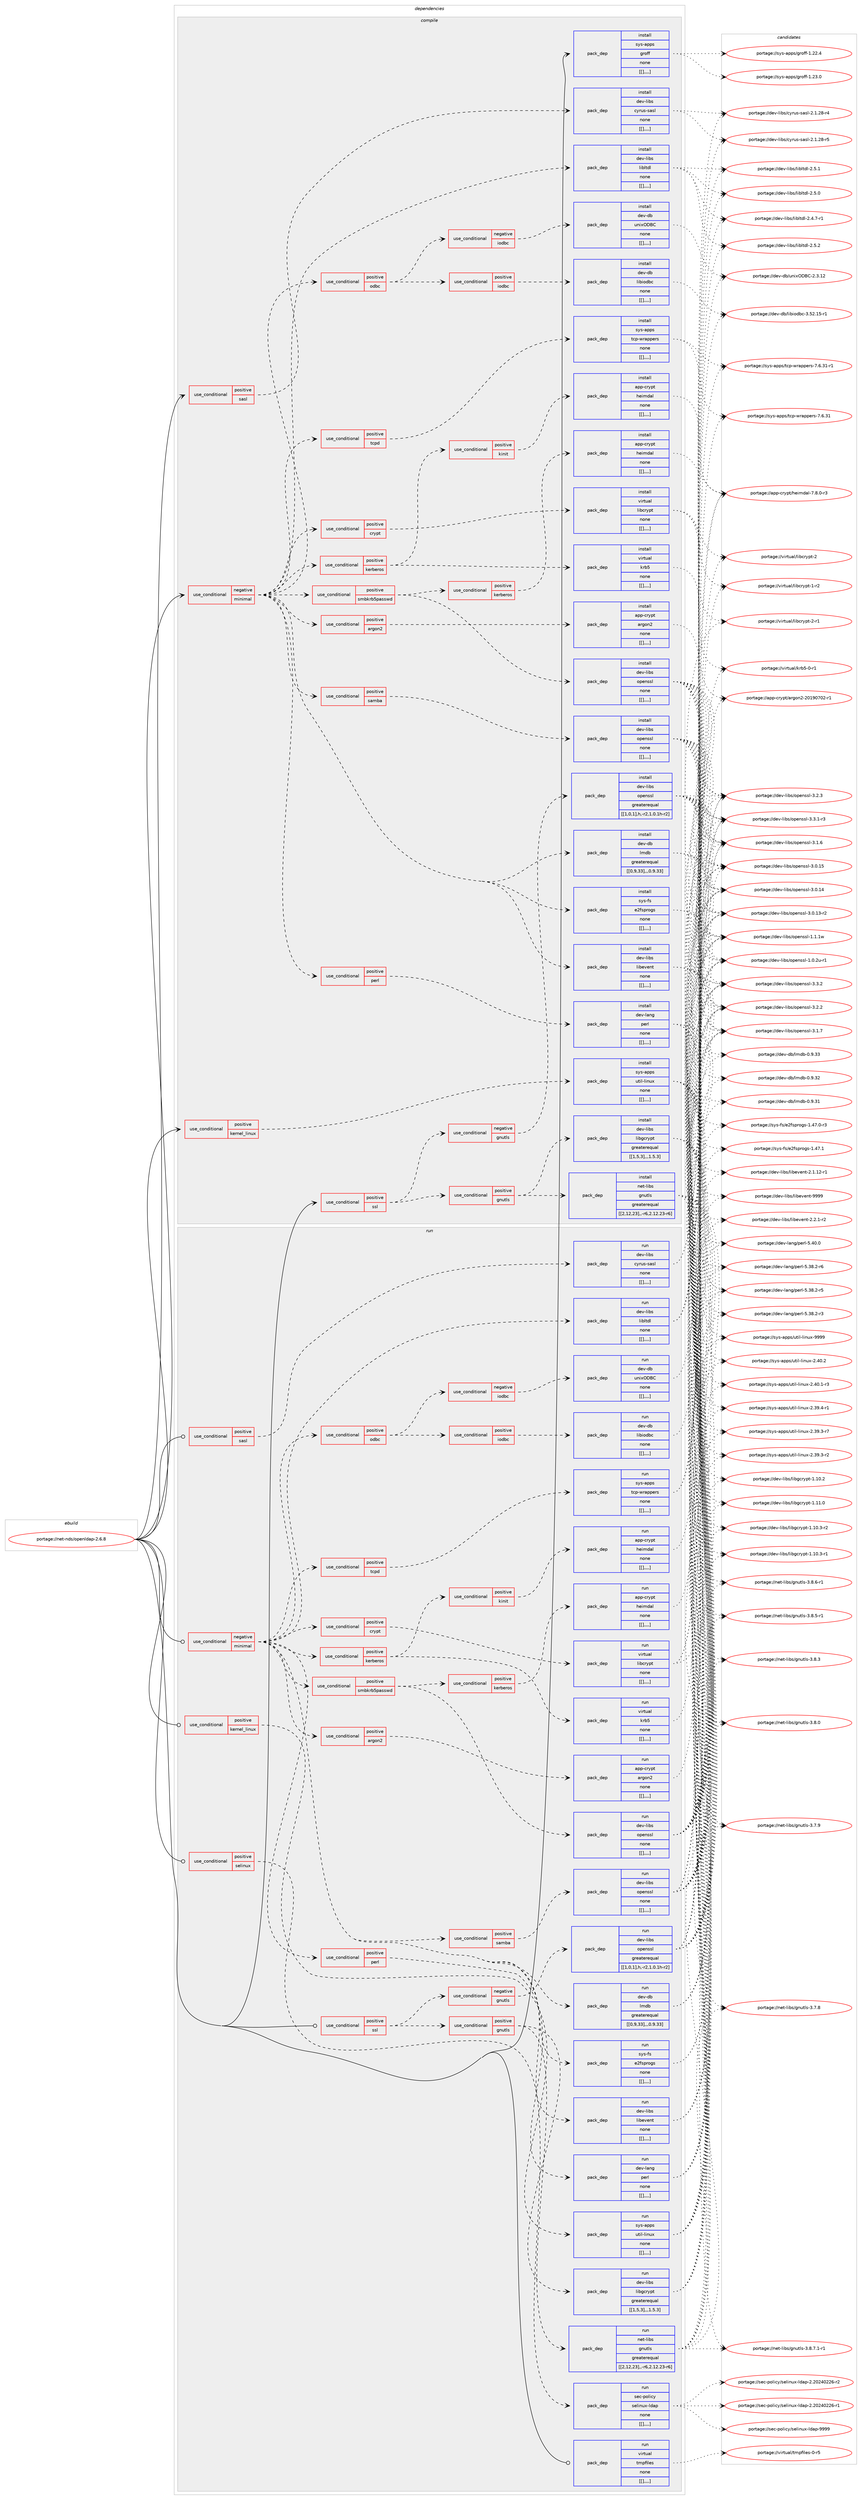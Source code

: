 digraph prolog {

# *************
# Graph options
# *************

newrank=true;
concentrate=true;
compound=true;
graph [rankdir=LR,fontname=Helvetica,fontsize=10,ranksep=1.5];#, ranksep=2.5, nodesep=0.2];
edge  [arrowhead=vee];
node  [fontname=Helvetica,fontsize=10];

# **********
# The ebuild
# **********

subgraph cluster_leftcol {
color=gray;
label=<<i>ebuild</i>>;
id [label="portage://net-nds/openldap-2.6.8", color=red, width=4, href="../net-nds/openldap-2.6.8.svg"];
}

# ****************
# The dependencies
# ****************

subgraph cluster_midcol {
color=gray;
label=<<i>dependencies</i>>;
subgraph cluster_compile {
fillcolor="#eeeeee";
style=filled;
label=<<i>compile</i>>;
subgraph cond4149 {
dependency11003 [label=<<TABLE BORDER="0" CELLBORDER="1" CELLSPACING="0" CELLPADDING="4"><TR><TD ROWSPAN="3" CELLPADDING="10">use_conditional</TD></TR><TR><TD>negative</TD></TR><TR><TD>minimal</TD></TR></TABLE>>, shape=none, color=red];
subgraph pack6828 {
dependency11004 [label=<<TABLE BORDER="0" CELLBORDER="1" CELLSPACING="0" CELLPADDING="4" WIDTH="220"><TR><TD ROWSPAN="6" CELLPADDING="30">pack_dep</TD></TR><TR><TD WIDTH="110">install</TD></TR><TR><TD>dev-libs</TD></TR><TR><TD>libevent</TD></TR><TR><TD>none</TD></TR><TR><TD>[[],,,,]</TD></TR></TABLE>>, shape=none, color=blue];
}
dependency11003:e -> dependency11004:w [weight=20,style="dashed",arrowhead="vee"];
subgraph pack6829 {
dependency11005 [label=<<TABLE BORDER="0" CELLBORDER="1" CELLSPACING="0" CELLPADDING="4" WIDTH="220"><TR><TD ROWSPAN="6" CELLPADDING="30">pack_dep</TD></TR><TR><TD WIDTH="110">install</TD></TR><TR><TD>dev-libs</TD></TR><TR><TD>libltdl</TD></TR><TR><TD>none</TD></TR><TR><TD>[[],,,,]</TD></TR></TABLE>>, shape=none, color=blue];
}
dependency11003:e -> dependency11005:w [weight=20,style="dashed",arrowhead="vee"];
subgraph pack6830 {
dependency11006 [label=<<TABLE BORDER="0" CELLBORDER="1" CELLSPACING="0" CELLPADDING="4" WIDTH="220"><TR><TD ROWSPAN="6" CELLPADDING="30">pack_dep</TD></TR><TR><TD WIDTH="110">install</TD></TR><TR><TD>sys-fs</TD></TR><TR><TD>e2fsprogs</TD></TR><TR><TD>none</TD></TR><TR><TD>[[],,,,]</TD></TR></TABLE>>, shape=none, color=blue];
}
dependency11003:e -> dependency11006:w [weight=20,style="dashed",arrowhead="vee"];
subgraph pack6831 {
dependency11007 [label=<<TABLE BORDER="0" CELLBORDER="1" CELLSPACING="0" CELLPADDING="4" WIDTH="220"><TR><TD ROWSPAN="6" CELLPADDING="30">pack_dep</TD></TR><TR><TD WIDTH="110">install</TD></TR><TR><TD>dev-db</TD></TR><TR><TD>lmdb</TD></TR><TR><TD>greaterequal</TD></TR><TR><TD>[[0,9,33],,,0.9.33]</TD></TR></TABLE>>, shape=none, color=blue];
}
dependency11003:e -> dependency11007:w [weight=20,style="dashed",arrowhead="vee"];
subgraph cond4150 {
dependency11008 [label=<<TABLE BORDER="0" CELLBORDER="1" CELLSPACING="0" CELLPADDING="4"><TR><TD ROWSPAN="3" CELLPADDING="10">use_conditional</TD></TR><TR><TD>positive</TD></TR><TR><TD>argon2</TD></TR></TABLE>>, shape=none, color=red];
subgraph pack6832 {
dependency11009 [label=<<TABLE BORDER="0" CELLBORDER="1" CELLSPACING="0" CELLPADDING="4" WIDTH="220"><TR><TD ROWSPAN="6" CELLPADDING="30">pack_dep</TD></TR><TR><TD WIDTH="110">install</TD></TR><TR><TD>app-crypt</TD></TR><TR><TD>argon2</TD></TR><TR><TD>none</TD></TR><TR><TD>[[],,,,]</TD></TR></TABLE>>, shape=none, color=blue];
}
dependency11008:e -> dependency11009:w [weight=20,style="dashed",arrowhead="vee"];
}
dependency11003:e -> dependency11008:w [weight=20,style="dashed",arrowhead="vee"];
subgraph cond4151 {
dependency11010 [label=<<TABLE BORDER="0" CELLBORDER="1" CELLSPACING="0" CELLPADDING="4"><TR><TD ROWSPAN="3" CELLPADDING="10">use_conditional</TD></TR><TR><TD>positive</TD></TR><TR><TD>crypt</TD></TR></TABLE>>, shape=none, color=red];
subgraph pack6833 {
dependency11011 [label=<<TABLE BORDER="0" CELLBORDER="1" CELLSPACING="0" CELLPADDING="4" WIDTH="220"><TR><TD ROWSPAN="6" CELLPADDING="30">pack_dep</TD></TR><TR><TD WIDTH="110">install</TD></TR><TR><TD>virtual</TD></TR><TR><TD>libcrypt</TD></TR><TR><TD>none</TD></TR><TR><TD>[[],,,,]</TD></TR></TABLE>>, shape=none, color=blue];
}
dependency11010:e -> dependency11011:w [weight=20,style="dashed",arrowhead="vee"];
}
dependency11003:e -> dependency11010:w [weight=20,style="dashed",arrowhead="vee"];
subgraph cond4152 {
dependency11012 [label=<<TABLE BORDER="0" CELLBORDER="1" CELLSPACING="0" CELLPADDING="4"><TR><TD ROWSPAN="3" CELLPADDING="10">use_conditional</TD></TR><TR><TD>positive</TD></TR><TR><TD>tcpd</TD></TR></TABLE>>, shape=none, color=red];
subgraph pack6834 {
dependency11013 [label=<<TABLE BORDER="0" CELLBORDER="1" CELLSPACING="0" CELLPADDING="4" WIDTH="220"><TR><TD ROWSPAN="6" CELLPADDING="30">pack_dep</TD></TR><TR><TD WIDTH="110">install</TD></TR><TR><TD>sys-apps</TD></TR><TR><TD>tcp-wrappers</TD></TR><TR><TD>none</TD></TR><TR><TD>[[],,,,]</TD></TR></TABLE>>, shape=none, color=blue];
}
dependency11012:e -> dependency11013:w [weight=20,style="dashed",arrowhead="vee"];
}
dependency11003:e -> dependency11012:w [weight=20,style="dashed",arrowhead="vee"];
subgraph cond4153 {
dependency11014 [label=<<TABLE BORDER="0" CELLBORDER="1" CELLSPACING="0" CELLPADDING="4"><TR><TD ROWSPAN="3" CELLPADDING="10">use_conditional</TD></TR><TR><TD>positive</TD></TR><TR><TD>odbc</TD></TR></TABLE>>, shape=none, color=red];
subgraph cond4154 {
dependency11015 [label=<<TABLE BORDER="0" CELLBORDER="1" CELLSPACING="0" CELLPADDING="4"><TR><TD ROWSPAN="3" CELLPADDING="10">use_conditional</TD></TR><TR><TD>negative</TD></TR><TR><TD>iodbc</TD></TR></TABLE>>, shape=none, color=red];
subgraph pack6835 {
dependency11016 [label=<<TABLE BORDER="0" CELLBORDER="1" CELLSPACING="0" CELLPADDING="4" WIDTH="220"><TR><TD ROWSPAN="6" CELLPADDING="30">pack_dep</TD></TR><TR><TD WIDTH="110">install</TD></TR><TR><TD>dev-db</TD></TR><TR><TD>unixODBC</TD></TR><TR><TD>none</TD></TR><TR><TD>[[],,,,]</TD></TR></TABLE>>, shape=none, color=blue];
}
dependency11015:e -> dependency11016:w [weight=20,style="dashed",arrowhead="vee"];
}
dependency11014:e -> dependency11015:w [weight=20,style="dashed",arrowhead="vee"];
subgraph cond4155 {
dependency11017 [label=<<TABLE BORDER="0" CELLBORDER="1" CELLSPACING="0" CELLPADDING="4"><TR><TD ROWSPAN="3" CELLPADDING="10">use_conditional</TD></TR><TR><TD>positive</TD></TR><TR><TD>iodbc</TD></TR></TABLE>>, shape=none, color=red];
subgraph pack6836 {
dependency11018 [label=<<TABLE BORDER="0" CELLBORDER="1" CELLSPACING="0" CELLPADDING="4" WIDTH="220"><TR><TD ROWSPAN="6" CELLPADDING="30">pack_dep</TD></TR><TR><TD WIDTH="110">install</TD></TR><TR><TD>dev-db</TD></TR><TR><TD>libiodbc</TD></TR><TR><TD>none</TD></TR><TR><TD>[[],,,,]</TD></TR></TABLE>>, shape=none, color=blue];
}
dependency11017:e -> dependency11018:w [weight=20,style="dashed",arrowhead="vee"];
}
dependency11014:e -> dependency11017:w [weight=20,style="dashed",arrowhead="vee"];
}
dependency11003:e -> dependency11014:w [weight=20,style="dashed",arrowhead="vee"];
subgraph cond4156 {
dependency11019 [label=<<TABLE BORDER="0" CELLBORDER="1" CELLSPACING="0" CELLPADDING="4"><TR><TD ROWSPAN="3" CELLPADDING="10">use_conditional</TD></TR><TR><TD>positive</TD></TR><TR><TD>perl</TD></TR></TABLE>>, shape=none, color=red];
subgraph pack6837 {
dependency11020 [label=<<TABLE BORDER="0" CELLBORDER="1" CELLSPACING="0" CELLPADDING="4" WIDTH="220"><TR><TD ROWSPAN="6" CELLPADDING="30">pack_dep</TD></TR><TR><TD WIDTH="110">install</TD></TR><TR><TD>dev-lang</TD></TR><TR><TD>perl</TD></TR><TR><TD>none</TD></TR><TR><TD>[[],,,,]</TD></TR></TABLE>>, shape=none, color=blue];
}
dependency11019:e -> dependency11020:w [weight=20,style="dashed",arrowhead="vee"];
}
dependency11003:e -> dependency11019:w [weight=20,style="dashed",arrowhead="vee"];
subgraph cond4157 {
dependency11021 [label=<<TABLE BORDER="0" CELLBORDER="1" CELLSPACING="0" CELLPADDING="4"><TR><TD ROWSPAN="3" CELLPADDING="10">use_conditional</TD></TR><TR><TD>positive</TD></TR><TR><TD>samba</TD></TR></TABLE>>, shape=none, color=red];
subgraph pack6838 {
dependency11022 [label=<<TABLE BORDER="0" CELLBORDER="1" CELLSPACING="0" CELLPADDING="4" WIDTH="220"><TR><TD ROWSPAN="6" CELLPADDING="30">pack_dep</TD></TR><TR><TD WIDTH="110">install</TD></TR><TR><TD>dev-libs</TD></TR><TR><TD>openssl</TD></TR><TR><TD>none</TD></TR><TR><TD>[[],,,,]</TD></TR></TABLE>>, shape=none, color=blue];
}
dependency11021:e -> dependency11022:w [weight=20,style="dashed",arrowhead="vee"];
}
dependency11003:e -> dependency11021:w [weight=20,style="dashed",arrowhead="vee"];
subgraph cond4158 {
dependency11023 [label=<<TABLE BORDER="0" CELLBORDER="1" CELLSPACING="0" CELLPADDING="4"><TR><TD ROWSPAN="3" CELLPADDING="10">use_conditional</TD></TR><TR><TD>positive</TD></TR><TR><TD>smbkrb5passwd</TD></TR></TABLE>>, shape=none, color=red];
subgraph pack6839 {
dependency11024 [label=<<TABLE BORDER="0" CELLBORDER="1" CELLSPACING="0" CELLPADDING="4" WIDTH="220"><TR><TD ROWSPAN="6" CELLPADDING="30">pack_dep</TD></TR><TR><TD WIDTH="110">install</TD></TR><TR><TD>dev-libs</TD></TR><TR><TD>openssl</TD></TR><TR><TD>none</TD></TR><TR><TD>[[],,,,]</TD></TR></TABLE>>, shape=none, color=blue];
}
dependency11023:e -> dependency11024:w [weight=20,style="dashed",arrowhead="vee"];
subgraph cond4159 {
dependency11025 [label=<<TABLE BORDER="0" CELLBORDER="1" CELLSPACING="0" CELLPADDING="4"><TR><TD ROWSPAN="3" CELLPADDING="10">use_conditional</TD></TR><TR><TD>positive</TD></TR><TR><TD>kerberos</TD></TR></TABLE>>, shape=none, color=red];
subgraph pack6840 {
dependency11026 [label=<<TABLE BORDER="0" CELLBORDER="1" CELLSPACING="0" CELLPADDING="4" WIDTH="220"><TR><TD ROWSPAN="6" CELLPADDING="30">pack_dep</TD></TR><TR><TD WIDTH="110">install</TD></TR><TR><TD>app-crypt</TD></TR><TR><TD>heimdal</TD></TR><TR><TD>none</TD></TR><TR><TD>[[],,,,]</TD></TR></TABLE>>, shape=none, color=blue];
}
dependency11025:e -> dependency11026:w [weight=20,style="dashed",arrowhead="vee"];
}
dependency11023:e -> dependency11025:w [weight=20,style="dashed",arrowhead="vee"];
}
dependency11003:e -> dependency11023:w [weight=20,style="dashed",arrowhead="vee"];
subgraph cond4160 {
dependency11027 [label=<<TABLE BORDER="0" CELLBORDER="1" CELLSPACING="0" CELLPADDING="4"><TR><TD ROWSPAN="3" CELLPADDING="10">use_conditional</TD></TR><TR><TD>positive</TD></TR><TR><TD>kerberos</TD></TR></TABLE>>, shape=none, color=red];
subgraph pack6841 {
dependency11028 [label=<<TABLE BORDER="0" CELLBORDER="1" CELLSPACING="0" CELLPADDING="4" WIDTH="220"><TR><TD ROWSPAN="6" CELLPADDING="30">pack_dep</TD></TR><TR><TD WIDTH="110">install</TD></TR><TR><TD>virtual</TD></TR><TR><TD>krb5</TD></TR><TR><TD>none</TD></TR><TR><TD>[[],,,,]</TD></TR></TABLE>>, shape=none, color=blue];
}
dependency11027:e -> dependency11028:w [weight=20,style="dashed",arrowhead="vee"];
subgraph cond4161 {
dependency11029 [label=<<TABLE BORDER="0" CELLBORDER="1" CELLSPACING="0" CELLPADDING="4"><TR><TD ROWSPAN="3" CELLPADDING="10">use_conditional</TD></TR><TR><TD>positive</TD></TR><TR><TD>kinit</TD></TR></TABLE>>, shape=none, color=red];
subgraph pack6842 {
dependency11030 [label=<<TABLE BORDER="0" CELLBORDER="1" CELLSPACING="0" CELLPADDING="4" WIDTH="220"><TR><TD ROWSPAN="6" CELLPADDING="30">pack_dep</TD></TR><TR><TD WIDTH="110">install</TD></TR><TR><TD>app-crypt</TD></TR><TR><TD>heimdal</TD></TR><TR><TD>none</TD></TR><TR><TD>[[],,,,]</TD></TR></TABLE>>, shape=none, color=blue];
}
dependency11029:e -> dependency11030:w [weight=20,style="dashed",arrowhead="vee"];
}
dependency11027:e -> dependency11029:w [weight=20,style="dashed",arrowhead="vee"];
}
dependency11003:e -> dependency11027:w [weight=20,style="dashed",arrowhead="vee"];
}
id:e -> dependency11003:w [weight=20,style="solid",arrowhead="vee"];
subgraph cond4162 {
dependency11031 [label=<<TABLE BORDER="0" CELLBORDER="1" CELLSPACING="0" CELLPADDING="4"><TR><TD ROWSPAN="3" CELLPADDING="10">use_conditional</TD></TR><TR><TD>positive</TD></TR><TR><TD>kernel_linux</TD></TR></TABLE>>, shape=none, color=red];
subgraph pack6843 {
dependency11032 [label=<<TABLE BORDER="0" CELLBORDER="1" CELLSPACING="0" CELLPADDING="4" WIDTH="220"><TR><TD ROWSPAN="6" CELLPADDING="30">pack_dep</TD></TR><TR><TD WIDTH="110">install</TD></TR><TR><TD>sys-apps</TD></TR><TR><TD>util-linux</TD></TR><TR><TD>none</TD></TR><TR><TD>[[],,,,]</TD></TR></TABLE>>, shape=none, color=blue];
}
dependency11031:e -> dependency11032:w [weight=20,style="dashed",arrowhead="vee"];
}
id:e -> dependency11031:w [weight=20,style="solid",arrowhead="vee"];
subgraph cond4163 {
dependency11033 [label=<<TABLE BORDER="0" CELLBORDER="1" CELLSPACING="0" CELLPADDING="4"><TR><TD ROWSPAN="3" CELLPADDING="10">use_conditional</TD></TR><TR><TD>positive</TD></TR><TR><TD>sasl</TD></TR></TABLE>>, shape=none, color=red];
subgraph pack6844 {
dependency11034 [label=<<TABLE BORDER="0" CELLBORDER="1" CELLSPACING="0" CELLPADDING="4" WIDTH="220"><TR><TD ROWSPAN="6" CELLPADDING="30">pack_dep</TD></TR><TR><TD WIDTH="110">install</TD></TR><TR><TD>dev-libs</TD></TR><TR><TD>cyrus-sasl</TD></TR><TR><TD>none</TD></TR><TR><TD>[[],,,,]</TD></TR></TABLE>>, shape=none, color=blue];
}
dependency11033:e -> dependency11034:w [weight=20,style="dashed",arrowhead="vee"];
}
id:e -> dependency11033:w [weight=20,style="solid",arrowhead="vee"];
subgraph cond4164 {
dependency11035 [label=<<TABLE BORDER="0" CELLBORDER="1" CELLSPACING="0" CELLPADDING="4"><TR><TD ROWSPAN="3" CELLPADDING="10">use_conditional</TD></TR><TR><TD>positive</TD></TR><TR><TD>ssl</TD></TR></TABLE>>, shape=none, color=red];
subgraph cond4165 {
dependency11036 [label=<<TABLE BORDER="0" CELLBORDER="1" CELLSPACING="0" CELLPADDING="4"><TR><TD ROWSPAN="3" CELLPADDING="10">use_conditional</TD></TR><TR><TD>negative</TD></TR><TR><TD>gnutls</TD></TR></TABLE>>, shape=none, color=red];
subgraph pack6845 {
dependency11037 [label=<<TABLE BORDER="0" CELLBORDER="1" CELLSPACING="0" CELLPADDING="4" WIDTH="220"><TR><TD ROWSPAN="6" CELLPADDING="30">pack_dep</TD></TR><TR><TD WIDTH="110">install</TD></TR><TR><TD>dev-libs</TD></TR><TR><TD>openssl</TD></TR><TR><TD>greaterequal</TD></TR><TR><TD>[[1,0,1],h,-r2,1.0.1h-r2]</TD></TR></TABLE>>, shape=none, color=blue];
}
dependency11036:e -> dependency11037:w [weight=20,style="dashed",arrowhead="vee"];
}
dependency11035:e -> dependency11036:w [weight=20,style="dashed",arrowhead="vee"];
subgraph cond4166 {
dependency11038 [label=<<TABLE BORDER="0" CELLBORDER="1" CELLSPACING="0" CELLPADDING="4"><TR><TD ROWSPAN="3" CELLPADDING="10">use_conditional</TD></TR><TR><TD>positive</TD></TR><TR><TD>gnutls</TD></TR></TABLE>>, shape=none, color=red];
subgraph pack6846 {
dependency11039 [label=<<TABLE BORDER="0" CELLBORDER="1" CELLSPACING="0" CELLPADDING="4" WIDTH="220"><TR><TD ROWSPAN="6" CELLPADDING="30">pack_dep</TD></TR><TR><TD WIDTH="110">install</TD></TR><TR><TD>net-libs</TD></TR><TR><TD>gnutls</TD></TR><TR><TD>greaterequal</TD></TR><TR><TD>[[2,12,23],,-r6,2.12.23-r6]</TD></TR></TABLE>>, shape=none, color=blue];
}
dependency11038:e -> dependency11039:w [weight=20,style="dashed",arrowhead="vee"];
subgraph pack6847 {
dependency11040 [label=<<TABLE BORDER="0" CELLBORDER="1" CELLSPACING="0" CELLPADDING="4" WIDTH="220"><TR><TD ROWSPAN="6" CELLPADDING="30">pack_dep</TD></TR><TR><TD WIDTH="110">install</TD></TR><TR><TD>dev-libs</TD></TR><TR><TD>libgcrypt</TD></TR><TR><TD>greaterequal</TD></TR><TR><TD>[[1,5,3],,,1.5.3]</TD></TR></TABLE>>, shape=none, color=blue];
}
dependency11038:e -> dependency11040:w [weight=20,style="dashed",arrowhead="vee"];
}
dependency11035:e -> dependency11038:w [weight=20,style="dashed",arrowhead="vee"];
}
id:e -> dependency11035:w [weight=20,style="solid",arrowhead="vee"];
subgraph pack6848 {
dependency11041 [label=<<TABLE BORDER="0" CELLBORDER="1" CELLSPACING="0" CELLPADDING="4" WIDTH="220"><TR><TD ROWSPAN="6" CELLPADDING="30">pack_dep</TD></TR><TR><TD WIDTH="110">install</TD></TR><TR><TD>sys-apps</TD></TR><TR><TD>groff</TD></TR><TR><TD>none</TD></TR><TR><TD>[[],,,,]</TD></TR></TABLE>>, shape=none, color=blue];
}
id:e -> dependency11041:w [weight=20,style="solid",arrowhead="vee"];
}
subgraph cluster_compileandrun {
fillcolor="#eeeeee";
style=filled;
label=<<i>compile and run</i>>;
}
subgraph cluster_run {
fillcolor="#eeeeee";
style=filled;
label=<<i>run</i>>;
subgraph cond4167 {
dependency11042 [label=<<TABLE BORDER="0" CELLBORDER="1" CELLSPACING="0" CELLPADDING="4"><TR><TD ROWSPAN="3" CELLPADDING="10">use_conditional</TD></TR><TR><TD>negative</TD></TR><TR><TD>minimal</TD></TR></TABLE>>, shape=none, color=red];
subgraph pack6849 {
dependency11043 [label=<<TABLE BORDER="0" CELLBORDER="1" CELLSPACING="0" CELLPADDING="4" WIDTH="220"><TR><TD ROWSPAN="6" CELLPADDING="30">pack_dep</TD></TR><TR><TD WIDTH="110">run</TD></TR><TR><TD>dev-libs</TD></TR><TR><TD>libevent</TD></TR><TR><TD>none</TD></TR><TR><TD>[[],,,,]</TD></TR></TABLE>>, shape=none, color=blue];
}
dependency11042:e -> dependency11043:w [weight=20,style="dashed",arrowhead="vee"];
subgraph pack6850 {
dependency11044 [label=<<TABLE BORDER="0" CELLBORDER="1" CELLSPACING="0" CELLPADDING="4" WIDTH="220"><TR><TD ROWSPAN="6" CELLPADDING="30">pack_dep</TD></TR><TR><TD WIDTH="110">run</TD></TR><TR><TD>dev-libs</TD></TR><TR><TD>libltdl</TD></TR><TR><TD>none</TD></TR><TR><TD>[[],,,,]</TD></TR></TABLE>>, shape=none, color=blue];
}
dependency11042:e -> dependency11044:w [weight=20,style="dashed",arrowhead="vee"];
subgraph pack6851 {
dependency11045 [label=<<TABLE BORDER="0" CELLBORDER="1" CELLSPACING="0" CELLPADDING="4" WIDTH="220"><TR><TD ROWSPAN="6" CELLPADDING="30">pack_dep</TD></TR><TR><TD WIDTH="110">run</TD></TR><TR><TD>sys-fs</TD></TR><TR><TD>e2fsprogs</TD></TR><TR><TD>none</TD></TR><TR><TD>[[],,,,]</TD></TR></TABLE>>, shape=none, color=blue];
}
dependency11042:e -> dependency11045:w [weight=20,style="dashed",arrowhead="vee"];
subgraph pack6852 {
dependency11046 [label=<<TABLE BORDER="0" CELLBORDER="1" CELLSPACING="0" CELLPADDING="4" WIDTH="220"><TR><TD ROWSPAN="6" CELLPADDING="30">pack_dep</TD></TR><TR><TD WIDTH="110">run</TD></TR><TR><TD>dev-db</TD></TR><TR><TD>lmdb</TD></TR><TR><TD>greaterequal</TD></TR><TR><TD>[[0,9,33],,,0.9.33]</TD></TR></TABLE>>, shape=none, color=blue];
}
dependency11042:e -> dependency11046:w [weight=20,style="dashed",arrowhead="vee"];
subgraph cond4168 {
dependency11047 [label=<<TABLE BORDER="0" CELLBORDER="1" CELLSPACING="0" CELLPADDING="4"><TR><TD ROWSPAN="3" CELLPADDING="10">use_conditional</TD></TR><TR><TD>positive</TD></TR><TR><TD>argon2</TD></TR></TABLE>>, shape=none, color=red];
subgraph pack6853 {
dependency11048 [label=<<TABLE BORDER="0" CELLBORDER="1" CELLSPACING="0" CELLPADDING="4" WIDTH="220"><TR><TD ROWSPAN="6" CELLPADDING="30">pack_dep</TD></TR><TR><TD WIDTH="110">run</TD></TR><TR><TD>app-crypt</TD></TR><TR><TD>argon2</TD></TR><TR><TD>none</TD></TR><TR><TD>[[],,,,]</TD></TR></TABLE>>, shape=none, color=blue];
}
dependency11047:e -> dependency11048:w [weight=20,style="dashed",arrowhead="vee"];
}
dependency11042:e -> dependency11047:w [weight=20,style="dashed",arrowhead="vee"];
subgraph cond4169 {
dependency11049 [label=<<TABLE BORDER="0" CELLBORDER="1" CELLSPACING="0" CELLPADDING="4"><TR><TD ROWSPAN="3" CELLPADDING="10">use_conditional</TD></TR><TR><TD>positive</TD></TR><TR><TD>crypt</TD></TR></TABLE>>, shape=none, color=red];
subgraph pack6854 {
dependency11050 [label=<<TABLE BORDER="0" CELLBORDER="1" CELLSPACING="0" CELLPADDING="4" WIDTH="220"><TR><TD ROWSPAN="6" CELLPADDING="30">pack_dep</TD></TR><TR><TD WIDTH="110">run</TD></TR><TR><TD>virtual</TD></TR><TR><TD>libcrypt</TD></TR><TR><TD>none</TD></TR><TR><TD>[[],,,,]</TD></TR></TABLE>>, shape=none, color=blue];
}
dependency11049:e -> dependency11050:w [weight=20,style="dashed",arrowhead="vee"];
}
dependency11042:e -> dependency11049:w [weight=20,style="dashed",arrowhead="vee"];
subgraph cond4170 {
dependency11051 [label=<<TABLE BORDER="0" CELLBORDER="1" CELLSPACING="0" CELLPADDING="4"><TR><TD ROWSPAN="3" CELLPADDING="10">use_conditional</TD></TR><TR><TD>positive</TD></TR><TR><TD>tcpd</TD></TR></TABLE>>, shape=none, color=red];
subgraph pack6855 {
dependency11052 [label=<<TABLE BORDER="0" CELLBORDER="1" CELLSPACING="0" CELLPADDING="4" WIDTH="220"><TR><TD ROWSPAN="6" CELLPADDING="30">pack_dep</TD></TR><TR><TD WIDTH="110">run</TD></TR><TR><TD>sys-apps</TD></TR><TR><TD>tcp-wrappers</TD></TR><TR><TD>none</TD></TR><TR><TD>[[],,,,]</TD></TR></TABLE>>, shape=none, color=blue];
}
dependency11051:e -> dependency11052:w [weight=20,style="dashed",arrowhead="vee"];
}
dependency11042:e -> dependency11051:w [weight=20,style="dashed",arrowhead="vee"];
subgraph cond4171 {
dependency11053 [label=<<TABLE BORDER="0" CELLBORDER="1" CELLSPACING="0" CELLPADDING="4"><TR><TD ROWSPAN="3" CELLPADDING="10">use_conditional</TD></TR><TR><TD>positive</TD></TR><TR><TD>odbc</TD></TR></TABLE>>, shape=none, color=red];
subgraph cond4172 {
dependency11054 [label=<<TABLE BORDER="0" CELLBORDER="1" CELLSPACING="0" CELLPADDING="4"><TR><TD ROWSPAN="3" CELLPADDING="10">use_conditional</TD></TR><TR><TD>negative</TD></TR><TR><TD>iodbc</TD></TR></TABLE>>, shape=none, color=red];
subgraph pack6856 {
dependency11055 [label=<<TABLE BORDER="0" CELLBORDER="1" CELLSPACING="0" CELLPADDING="4" WIDTH="220"><TR><TD ROWSPAN="6" CELLPADDING="30">pack_dep</TD></TR><TR><TD WIDTH="110">run</TD></TR><TR><TD>dev-db</TD></TR><TR><TD>unixODBC</TD></TR><TR><TD>none</TD></TR><TR><TD>[[],,,,]</TD></TR></TABLE>>, shape=none, color=blue];
}
dependency11054:e -> dependency11055:w [weight=20,style="dashed",arrowhead="vee"];
}
dependency11053:e -> dependency11054:w [weight=20,style="dashed",arrowhead="vee"];
subgraph cond4173 {
dependency11056 [label=<<TABLE BORDER="0" CELLBORDER="1" CELLSPACING="0" CELLPADDING="4"><TR><TD ROWSPAN="3" CELLPADDING="10">use_conditional</TD></TR><TR><TD>positive</TD></TR><TR><TD>iodbc</TD></TR></TABLE>>, shape=none, color=red];
subgraph pack6857 {
dependency11057 [label=<<TABLE BORDER="0" CELLBORDER="1" CELLSPACING="0" CELLPADDING="4" WIDTH="220"><TR><TD ROWSPAN="6" CELLPADDING="30">pack_dep</TD></TR><TR><TD WIDTH="110">run</TD></TR><TR><TD>dev-db</TD></TR><TR><TD>libiodbc</TD></TR><TR><TD>none</TD></TR><TR><TD>[[],,,,]</TD></TR></TABLE>>, shape=none, color=blue];
}
dependency11056:e -> dependency11057:w [weight=20,style="dashed",arrowhead="vee"];
}
dependency11053:e -> dependency11056:w [weight=20,style="dashed",arrowhead="vee"];
}
dependency11042:e -> dependency11053:w [weight=20,style="dashed",arrowhead="vee"];
subgraph cond4174 {
dependency11058 [label=<<TABLE BORDER="0" CELLBORDER="1" CELLSPACING="0" CELLPADDING="4"><TR><TD ROWSPAN="3" CELLPADDING="10">use_conditional</TD></TR><TR><TD>positive</TD></TR><TR><TD>perl</TD></TR></TABLE>>, shape=none, color=red];
subgraph pack6858 {
dependency11059 [label=<<TABLE BORDER="0" CELLBORDER="1" CELLSPACING="0" CELLPADDING="4" WIDTH="220"><TR><TD ROWSPAN="6" CELLPADDING="30">pack_dep</TD></TR><TR><TD WIDTH="110">run</TD></TR><TR><TD>dev-lang</TD></TR><TR><TD>perl</TD></TR><TR><TD>none</TD></TR><TR><TD>[[],,,,]</TD></TR></TABLE>>, shape=none, color=blue];
}
dependency11058:e -> dependency11059:w [weight=20,style="dashed",arrowhead="vee"];
}
dependency11042:e -> dependency11058:w [weight=20,style="dashed",arrowhead="vee"];
subgraph cond4175 {
dependency11060 [label=<<TABLE BORDER="0" CELLBORDER="1" CELLSPACING="0" CELLPADDING="4"><TR><TD ROWSPAN="3" CELLPADDING="10">use_conditional</TD></TR><TR><TD>positive</TD></TR><TR><TD>samba</TD></TR></TABLE>>, shape=none, color=red];
subgraph pack6859 {
dependency11061 [label=<<TABLE BORDER="0" CELLBORDER="1" CELLSPACING="0" CELLPADDING="4" WIDTH="220"><TR><TD ROWSPAN="6" CELLPADDING="30">pack_dep</TD></TR><TR><TD WIDTH="110">run</TD></TR><TR><TD>dev-libs</TD></TR><TR><TD>openssl</TD></TR><TR><TD>none</TD></TR><TR><TD>[[],,,,]</TD></TR></TABLE>>, shape=none, color=blue];
}
dependency11060:e -> dependency11061:w [weight=20,style="dashed",arrowhead="vee"];
}
dependency11042:e -> dependency11060:w [weight=20,style="dashed",arrowhead="vee"];
subgraph cond4176 {
dependency11062 [label=<<TABLE BORDER="0" CELLBORDER="1" CELLSPACING="0" CELLPADDING="4"><TR><TD ROWSPAN="3" CELLPADDING="10">use_conditional</TD></TR><TR><TD>positive</TD></TR><TR><TD>smbkrb5passwd</TD></TR></TABLE>>, shape=none, color=red];
subgraph pack6860 {
dependency11063 [label=<<TABLE BORDER="0" CELLBORDER="1" CELLSPACING="0" CELLPADDING="4" WIDTH="220"><TR><TD ROWSPAN="6" CELLPADDING="30">pack_dep</TD></TR><TR><TD WIDTH="110">run</TD></TR><TR><TD>dev-libs</TD></TR><TR><TD>openssl</TD></TR><TR><TD>none</TD></TR><TR><TD>[[],,,,]</TD></TR></TABLE>>, shape=none, color=blue];
}
dependency11062:e -> dependency11063:w [weight=20,style="dashed",arrowhead="vee"];
subgraph cond4177 {
dependency11064 [label=<<TABLE BORDER="0" CELLBORDER="1" CELLSPACING="0" CELLPADDING="4"><TR><TD ROWSPAN="3" CELLPADDING="10">use_conditional</TD></TR><TR><TD>positive</TD></TR><TR><TD>kerberos</TD></TR></TABLE>>, shape=none, color=red];
subgraph pack6861 {
dependency11065 [label=<<TABLE BORDER="0" CELLBORDER="1" CELLSPACING="0" CELLPADDING="4" WIDTH="220"><TR><TD ROWSPAN="6" CELLPADDING="30">pack_dep</TD></TR><TR><TD WIDTH="110">run</TD></TR><TR><TD>app-crypt</TD></TR><TR><TD>heimdal</TD></TR><TR><TD>none</TD></TR><TR><TD>[[],,,,]</TD></TR></TABLE>>, shape=none, color=blue];
}
dependency11064:e -> dependency11065:w [weight=20,style="dashed",arrowhead="vee"];
}
dependency11062:e -> dependency11064:w [weight=20,style="dashed",arrowhead="vee"];
}
dependency11042:e -> dependency11062:w [weight=20,style="dashed",arrowhead="vee"];
subgraph cond4178 {
dependency11066 [label=<<TABLE BORDER="0" CELLBORDER="1" CELLSPACING="0" CELLPADDING="4"><TR><TD ROWSPAN="3" CELLPADDING="10">use_conditional</TD></TR><TR><TD>positive</TD></TR><TR><TD>kerberos</TD></TR></TABLE>>, shape=none, color=red];
subgraph pack6862 {
dependency11067 [label=<<TABLE BORDER="0" CELLBORDER="1" CELLSPACING="0" CELLPADDING="4" WIDTH="220"><TR><TD ROWSPAN="6" CELLPADDING="30">pack_dep</TD></TR><TR><TD WIDTH="110">run</TD></TR><TR><TD>virtual</TD></TR><TR><TD>krb5</TD></TR><TR><TD>none</TD></TR><TR><TD>[[],,,,]</TD></TR></TABLE>>, shape=none, color=blue];
}
dependency11066:e -> dependency11067:w [weight=20,style="dashed",arrowhead="vee"];
subgraph cond4179 {
dependency11068 [label=<<TABLE BORDER="0" CELLBORDER="1" CELLSPACING="0" CELLPADDING="4"><TR><TD ROWSPAN="3" CELLPADDING="10">use_conditional</TD></TR><TR><TD>positive</TD></TR><TR><TD>kinit</TD></TR></TABLE>>, shape=none, color=red];
subgraph pack6863 {
dependency11069 [label=<<TABLE BORDER="0" CELLBORDER="1" CELLSPACING="0" CELLPADDING="4" WIDTH="220"><TR><TD ROWSPAN="6" CELLPADDING="30">pack_dep</TD></TR><TR><TD WIDTH="110">run</TD></TR><TR><TD>app-crypt</TD></TR><TR><TD>heimdal</TD></TR><TR><TD>none</TD></TR><TR><TD>[[],,,,]</TD></TR></TABLE>>, shape=none, color=blue];
}
dependency11068:e -> dependency11069:w [weight=20,style="dashed",arrowhead="vee"];
}
dependency11066:e -> dependency11068:w [weight=20,style="dashed",arrowhead="vee"];
}
dependency11042:e -> dependency11066:w [weight=20,style="dashed",arrowhead="vee"];
}
id:e -> dependency11042:w [weight=20,style="solid",arrowhead="odot"];
subgraph cond4180 {
dependency11070 [label=<<TABLE BORDER="0" CELLBORDER="1" CELLSPACING="0" CELLPADDING="4"><TR><TD ROWSPAN="3" CELLPADDING="10">use_conditional</TD></TR><TR><TD>positive</TD></TR><TR><TD>kernel_linux</TD></TR></TABLE>>, shape=none, color=red];
subgraph pack6864 {
dependency11071 [label=<<TABLE BORDER="0" CELLBORDER="1" CELLSPACING="0" CELLPADDING="4" WIDTH="220"><TR><TD ROWSPAN="6" CELLPADDING="30">pack_dep</TD></TR><TR><TD WIDTH="110">run</TD></TR><TR><TD>sys-apps</TD></TR><TR><TD>util-linux</TD></TR><TR><TD>none</TD></TR><TR><TD>[[],,,,]</TD></TR></TABLE>>, shape=none, color=blue];
}
dependency11070:e -> dependency11071:w [weight=20,style="dashed",arrowhead="vee"];
}
id:e -> dependency11070:w [weight=20,style="solid",arrowhead="odot"];
subgraph cond4181 {
dependency11072 [label=<<TABLE BORDER="0" CELLBORDER="1" CELLSPACING="0" CELLPADDING="4"><TR><TD ROWSPAN="3" CELLPADDING="10">use_conditional</TD></TR><TR><TD>positive</TD></TR><TR><TD>sasl</TD></TR></TABLE>>, shape=none, color=red];
subgraph pack6865 {
dependency11073 [label=<<TABLE BORDER="0" CELLBORDER="1" CELLSPACING="0" CELLPADDING="4" WIDTH="220"><TR><TD ROWSPAN="6" CELLPADDING="30">pack_dep</TD></TR><TR><TD WIDTH="110">run</TD></TR><TR><TD>dev-libs</TD></TR><TR><TD>cyrus-sasl</TD></TR><TR><TD>none</TD></TR><TR><TD>[[],,,,]</TD></TR></TABLE>>, shape=none, color=blue];
}
dependency11072:e -> dependency11073:w [weight=20,style="dashed",arrowhead="vee"];
}
id:e -> dependency11072:w [weight=20,style="solid",arrowhead="odot"];
subgraph cond4182 {
dependency11074 [label=<<TABLE BORDER="0" CELLBORDER="1" CELLSPACING="0" CELLPADDING="4"><TR><TD ROWSPAN="3" CELLPADDING="10">use_conditional</TD></TR><TR><TD>positive</TD></TR><TR><TD>selinux</TD></TR></TABLE>>, shape=none, color=red];
subgraph pack6866 {
dependency11075 [label=<<TABLE BORDER="0" CELLBORDER="1" CELLSPACING="0" CELLPADDING="4" WIDTH="220"><TR><TD ROWSPAN="6" CELLPADDING="30">pack_dep</TD></TR><TR><TD WIDTH="110">run</TD></TR><TR><TD>sec-policy</TD></TR><TR><TD>selinux-ldap</TD></TR><TR><TD>none</TD></TR><TR><TD>[[],,,,]</TD></TR></TABLE>>, shape=none, color=blue];
}
dependency11074:e -> dependency11075:w [weight=20,style="dashed",arrowhead="vee"];
}
id:e -> dependency11074:w [weight=20,style="solid",arrowhead="odot"];
subgraph cond4183 {
dependency11076 [label=<<TABLE BORDER="0" CELLBORDER="1" CELLSPACING="0" CELLPADDING="4"><TR><TD ROWSPAN="3" CELLPADDING="10">use_conditional</TD></TR><TR><TD>positive</TD></TR><TR><TD>ssl</TD></TR></TABLE>>, shape=none, color=red];
subgraph cond4184 {
dependency11077 [label=<<TABLE BORDER="0" CELLBORDER="1" CELLSPACING="0" CELLPADDING="4"><TR><TD ROWSPAN="3" CELLPADDING="10">use_conditional</TD></TR><TR><TD>negative</TD></TR><TR><TD>gnutls</TD></TR></TABLE>>, shape=none, color=red];
subgraph pack6867 {
dependency11078 [label=<<TABLE BORDER="0" CELLBORDER="1" CELLSPACING="0" CELLPADDING="4" WIDTH="220"><TR><TD ROWSPAN="6" CELLPADDING="30">pack_dep</TD></TR><TR><TD WIDTH="110">run</TD></TR><TR><TD>dev-libs</TD></TR><TR><TD>openssl</TD></TR><TR><TD>greaterequal</TD></TR><TR><TD>[[1,0,1],h,-r2,1.0.1h-r2]</TD></TR></TABLE>>, shape=none, color=blue];
}
dependency11077:e -> dependency11078:w [weight=20,style="dashed",arrowhead="vee"];
}
dependency11076:e -> dependency11077:w [weight=20,style="dashed",arrowhead="vee"];
subgraph cond4185 {
dependency11079 [label=<<TABLE BORDER="0" CELLBORDER="1" CELLSPACING="0" CELLPADDING="4"><TR><TD ROWSPAN="3" CELLPADDING="10">use_conditional</TD></TR><TR><TD>positive</TD></TR><TR><TD>gnutls</TD></TR></TABLE>>, shape=none, color=red];
subgraph pack6868 {
dependency11080 [label=<<TABLE BORDER="0" CELLBORDER="1" CELLSPACING="0" CELLPADDING="4" WIDTH="220"><TR><TD ROWSPAN="6" CELLPADDING="30">pack_dep</TD></TR><TR><TD WIDTH="110">run</TD></TR><TR><TD>net-libs</TD></TR><TR><TD>gnutls</TD></TR><TR><TD>greaterequal</TD></TR><TR><TD>[[2,12,23],,-r6,2.12.23-r6]</TD></TR></TABLE>>, shape=none, color=blue];
}
dependency11079:e -> dependency11080:w [weight=20,style="dashed",arrowhead="vee"];
subgraph pack6869 {
dependency11081 [label=<<TABLE BORDER="0" CELLBORDER="1" CELLSPACING="0" CELLPADDING="4" WIDTH="220"><TR><TD ROWSPAN="6" CELLPADDING="30">pack_dep</TD></TR><TR><TD WIDTH="110">run</TD></TR><TR><TD>dev-libs</TD></TR><TR><TD>libgcrypt</TD></TR><TR><TD>greaterequal</TD></TR><TR><TD>[[1,5,3],,,1.5.3]</TD></TR></TABLE>>, shape=none, color=blue];
}
dependency11079:e -> dependency11081:w [weight=20,style="dashed",arrowhead="vee"];
}
dependency11076:e -> dependency11079:w [weight=20,style="dashed",arrowhead="vee"];
}
id:e -> dependency11076:w [weight=20,style="solid",arrowhead="odot"];
subgraph pack6870 {
dependency11082 [label=<<TABLE BORDER="0" CELLBORDER="1" CELLSPACING="0" CELLPADDING="4" WIDTH="220"><TR><TD ROWSPAN="6" CELLPADDING="30">pack_dep</TD></TR><TR><TD WIDTH="110">run</TD></TR><TR><TD>virtual</TD></TR><TR><TD>tmpfiles</TD></TR><TR><TD>none</TD></TR><TR><TD>[[],,,,]</TD></TR></TABLE>>, shape=none, color=blue];
}
id:e -> dependency11082:w [weight=20,style="solid",arrowhead="odot"];
}
}

# **************
# The candidates
# **************

subgraph cluster_choices {
rank=same;
color=gray;
label=<<i>candidates</i>>;

subgraph choice6828 {
color=black;
nodesep=1;
choice100101118451081059811547108105981011181011101164557575757 [label="portage://dev-libs/libevent-9999", color=red, width=4,href="../dev-libs/libevent-9999.svg"];
choice100101118451081059811547108105981011181011101164550465046494511450 [label="portage://dev-libs/libevent-2.2.1-r2", color=red, width=4,href="../dev-libs/libevent-2.2.1-r2.svg"];
choice10010111845108105981154710810598101118101110116455046494649504511449 [label="portage://dev-libs/libevent-2.1.12-r1", color=red, width=4,href="../dev-libs/libevent-2.1.12-r1.svg"];
dependency11004:e -> choice100101118451081059811547108105981011181011101164557575757:w [style=dotted,weight="100"];
dependency11004:e -> choice100101118451081059811547108105981011181011101164550465046494511450:w [style=dotted,weight="100"];
dependency11004:e -> choice10010111845108105981154710810598101118101110116455046494649504511449:w [style=dotted,weight="100"];
}
subgraph choice6829 {
color=black;
nodesep=1;
choice10010111845108105981154710810598108116100108455046534650 [label="portage://dev-libs/libltdl-2.5.2", color=red, width=4,href="../dev-libs/libltdl-2.5.2.svg"];
choice10010111845108105981154710810598108116100108455046534649 [label="portage://dev-libs/libltdl-2.5.1", color=red, width=4,href="../dev-libs/libltdl-2.5.1.svg"];
choice10010111845108105981154710810598108116100108455046534648 [label="portage://dev-libs/libltdl-2.5.0", color=red, width=4,href="../dev-libs/libltdl-2.5.0.svg"];
choice100101118451081059811547108105981081161001084550465246554511449 [label="portage://dev-libs/libltdl-2.4.7-r1", color=red, width=4,href="../dev-libs/libltdl-2.4.7-r1.svg"];
dependency11005:e -> choice10010111845108105981154710810598108116100108455046534650:w [style=dotted,weight="100"];
dependency11005:e -> choice10010111845108105981154710810598108116100108455046534649:w [style=dotted,weight="100"];
dependency11005:e -> choice10010111845108105981154710810598108116100108455046534648:w [style=dotted,weight="100"];
dependency11005:e -> choice100101118451081059811547108105981081161001084550465246554511449:w [style=dotted,weight="100"];
}
subgraph choice6830 {
color=black;
nodesep=1;
choice11512111545102115471015010211511211411110311545494652554649 [label="portage://sys-fs/e2fsprogs-1.47.1", color=red, width=4,href="../sys-fs/e2fsprogs-1.47.1.svg"];
choice115121115451021154710150102115112114111103115454946525546484511451 [label="portage://sys-fs/e2fsprogs-1.47.0-r3", color=red, width=4,href="../sys-fs/e2fsprogs-1.47.0-r3.svg"];
dependency11006:e -> choice11512111545102115471015010211511211411110311545494652554649:w [style=dotted,weight="100"];
dependency11006:e -> choice115121115451021154710150102115112114111103115454946525546484511451:w [style=dotted,weight="100"];
}
subgraph choice6831 {
color=black;
nodesep=1;
choice1001011184510098471081091009845484657465151 [label="portage://dev-db/lmdb-0.9.33", color=red, width=4,href="../dev-db/lmdb-0.9.33.svg"];
choice1001011184510098471081091009845484657465150 [label="portage://dev-db/lmdb-0.9.32", color=red, width=4,href="../dev-db/lmdb-0.9.32.svg"];
choice1001011184510098471081091009845484657465149 [label="portage://dev-db/lmdb-0.9.31", color=red, width=4,href="../dev-db/lmdb-0.9.31.svg"];
dependency11007:e -> choice1001011184510098471081091009845484657465151:w [style=dotted,weight="100"];
dependency11007:e -> choice1001011184510098471081091009845484657465150:w [style=dotted,weight="100"];
dependency11007:e -> choice1001011184510098471081091009845484657465149:w [style=dotted,weight="100"];
}
subgraph choice6832 {
color=black;
nodesep=1;
choice9711211245991141211121164797114103111110504550484957485548504511449 [label="portage://app-crypt/argon2-20190702-r1", color=red, width=4,href="../app-crypt/argon2-20190702-r1.svg"];
dependency11009:e -> choice9711211245991141211121164797114103111110504550484957485548504511449:w [style=dotted,weight="100"];
}
subgraph choice6833 {
color=black;
nodesep=1;
choice1181051141161179710847108105989911412111211645504511449 [label="portage://virtual/libcrypt-2-r1", color=red, width=4,href="../virtual/libcrypt-2-r1.svg"];
choice118105114116117971084710810598991141211121164550 [label="portage://virtual/libcrypt-2", color=red, width=4,href="../virtual/libcrypt-2.svg"];
choice1181051141161179710847108105989911412111211645494511450 [label="portage://virtual/libcrypt-1-r2", color=red, width=4,href="../virtual/libcrypt-1-r2.svg"];
dependency11011:e -> choice1181051141161179710847108105989911412111211645504511449:w [style=dotted,weight="100"];
dependency11011:e -> choice118105114116117971084710810598991141211121164550:w [style=dotted,weight="100"];
dependency11011:e -> choice1181051141161179710847108105989911412111211645494511450:w [style=dotted,weight="100"];
}
subgraph choice6834 {
color=black;
nodesep=1;
choice115121115459711211211547116991124511911497112112101114115455546544651494511449 [label="portage://sys-apps/tcp-wrappers-7.6.31-r1", color=red, width=4,href="../sys-apps/tcp-wrappers-7.6.31-r1.svg"];
choice11512111545971121121154711699112451191149711211210111411545554654465149 [label="portage://sys-apps/tcp-wrappers-7.6.31", color=red, width=4,href="../sys-apps/tcp-wrappers-7.6.31.svg"];
dependency11013:e -> choice115121115459711211211547116991124511911497112112101114115455546544651494511449:w [style=dotted,weight="100"];
dependency11013:e -> choice11512111545971121121154711699112451191149711211210111411545554654465149:w [style=dotted,weight="100"];
}
subgraph choice6835 {
color=black;
nodesep=1;
choice1001011184510098471171101051207968666745504651464950 [label="portage://dev-db/unixODBC-2.3.12", color=red, width=4,href="../dev-db/unixODBC-2.3.12.svg"];
dependency11016:e -> choice1001011184510098471171101051207968666745504651464950:w [style=dotted,weight="100"];
}
subgraph choice6836 {
color=black;
nodesep=1;
choice10010111845100984710810598105111100989945514653504649534511449 [label="portage://dev-db/libiodbc-3.52.15-r1", color=red, width=4,href="../dev-db/libiodbc-3.52.15-r1.svg"];
dependency11018:e -> choice10010111845100984710810598105111100989945514653504649534511449:w [style=dotted,weight="100"];
}
subgraph choice6837 {
color=black;
nodesep=1;
choice10010111845108971101034711210111410845534652484648 [label="portage://dev-lang/perl-5.40.0", color=red, width=4,href="../dev-lang/perl-5.40.0.svg"];
choice100101118451089711010347112101114108455346515646504511454 [label="portage://dev-lang/perl-5.38.2-r6", color=red, width=4,href="../dev-lang/perl-5.38.2-r6.svg"];
choice100101118451089711010347112101114108455346515646504511453 [label="portage://dev-lang/perl-5.38.2-r5", color=red, width=4,href="../dev-lang/perl-5.38.2-r5.svg"];
choice100101118451089711010347112101114108455346515646504511451 [label="portage://dev-lang/perl-5.38.2-r3", color=red, width=4,href="../dev-lang/perl-5.38.2-r3.svg"];
dependency11020:e -> choice10010111845108971101034711210111410845534652484648:w [style=dotted,weight="100"];
dependency11020:e -> choice100101118451089711010347112101114108455346515646504511454:w [style=dotted,weight="100"];
dependency11020:e -> choice100101118451089711010347112101114108455346515646504511453:w [style=dotted,weight="100"];
dependency11020:e -> choice100101118451089711010347112101114108455346515646504511451:w [style=dotted,weight="100"];
}
subgraph choice6838 {
color=black;
nodesep=1;
choice100101118451081059811547111112101110115115108455146514650 [label="portage://dev-libs/openssl-3.3.2", color=red, width=4,href="../dev-libs/openssl-3.3.2.svg"];
choice1001011184510810598115471111121011101151151084551465146494511451 [label="portage://dev-libs/openssl-3.3.1-r3", color=red, width=4,href="../dev-libs/openssl-3.3.1-r3.svg"];
choice100101118451081059811547111112101110115115108455146504651 [label="portage://dev-libs/openssl-3.2.3", color=red, width=4,href="../dev-libs/openssl-3.2.3.svg"];
choice100101118451081059811547111112101110115115108455146504650 [label="portage://dev-libs/openssl-3.2.2", color=red, width=4,href="../dev-libs/openssl-3.2.2.svg"];
choice100101118451081059811547111112101110115115108455146494655 [label="portage://dev-libs/openssl-3.1.7", color=red, width=4,href="../dev-libs/openssl-3.1.7.svg"];
choice100101118451081059811547111112101110115115108455146494654 [label="portage://dev-libs/openssl-3.1.6", color=red, width=4,href="../dev-libs/openssl-3.1.6.svg"];
choice10010111845108105981154711111210111011511510845514648464953 [label="portage://dev-libs/openssl-3.0.15", color=red, width=4,href="../dev-libs/openssl-3.0.15.svg"];
choice10010111845108105981154711111210111011511510845514648464952 [label="portage://dev-libs/openssl-3.0.14", color=red, width=4,href="../dev-libs/openssl-3.0.14.svg"];
choice100101118451081059811547111112101110115115108455146484649514511450 [label="portage://dev-libs/openssl-3.0.13-r2", color=red, width=4,href="../dev-libs/openssl-3.0.13-r2.svg"];
choice100101118451081059811547111112101110115115108454946494649119 [label="portage://dev-libs/openssl-1.1.1w", color=red, width=4,href="../dev-libs/openssl-1.1.1w.svg"];
choice1001011184510810598115471111121011101151151084549464846501174511449 [label="portage://dev-libs/openssl-1.0.2u-r1", color=red, width=4,href="../dev-libs/openssl-1.0.2u-r1.svg"];
dependency11022:e -> choice100101118451081059811547111112101110115115108455146514650:w [style=dotted,weight="100"];
dependency11022:e -> choice1001011184510810598115471111121011101151151084551465146494511451:w [style=dotted,weight="100"];
dependency11022:e -> choice100101118451081059811547111112101110115115108455146504651:w [style=dotted,weight="100"];
dependency11022:e -> choice100101118451081059811547111112101110115115108455146504650:w [style=dotted,weight="100"];
dependency11022:e -> choice100101118451081059811547111112101110115115108455146494655:w [style=dotted,weight="100"];
dependency11022:e -> choice100101118451081059811547111112101110115115108455146494654:w [style=dotted,weight="100"];
dependency11022:e -> choice10010111845108105981154711111210111011511510845514648464953:w [style=dotted,weight="100"];
dependency11022:e -> choice10010111845108105981154711111210111011511510845514648464952:w [style=dotted,weight="100"];
dependency11022:e -> choice100101118451081059811547111112101110115115108455146484649514511450:w [style=dotted,weight="100"];
dependency11022:e -> choice100101118451081059811547111112101110115115108454946494649119:w [style=dotted,weight="100"];
dependency11022:e -> choice1001011184510810598115471111121011101151151084549464846501174511449:w [style=dotted,weight="100"];
}
subgraph choice6839 {
color=black;
nodesep=1;
choice100101118451081059811547111112101110115115108455146514650 [label="portage://dev-libs/openssl-3.3.2", color=red, width=4,href="../dev-libs/openssl-3.3.2.svg"];
choice1001011184510810598115471111121011101151151084551465146494511451 [label="portage://dev-libs/openssl-3.3.1-r3", color=red, width=4,href="../dev-libs/openssl-3.3.1-r3.svg"];
choice100101118451081059811547111112101110115115108455146504651 [label="portage://dev-libs/openssl-3.2.3", color=red, width=4,href="../dev-libs/openssl-3.2.3.svg"];
choice100101118451081059811547111112101110115115108455146504650 [label="portage://dev-libs/openssl-3.2.2", color=red, width=4,href="../dev-libs/openssl-3.2.2.svg"];
choice100101118451081059811547111112101110115115108455146494655 [label="portage://dev-libs/openssl-3.1.7", color=red, width=4,href="../dev-libs/openssl-3.1.7.svg"];
choice100101118451081059811547111112101110115115108455146494654 [label="portage://dev-libs/openssl-3.1.6", color=red, width=4,href="../dev-libs/openssl-3.1.6.svg"];
choice10010111845108105981154711111210111011511510845514648464953 [label="portage://dev-libs/openssl-3.0.15", color=red, width=4,href="../dev-libs/openssl-3.0.15.svg"];
choice10010111845108105981154711111210111011511510845514648464952 [label="portage://dev-libs/openssl-3.0.14", color=red, width=4,href="../dev-libs/openssl-3.0.14.svg"];
choice100101118451081059811547111112101110115115108455146484649514511450 [label="portage://dev-libs/openssl-3.0.13-r2", color=red, width=4,href="../dev-libs/openssl-3.0.13-r2.svg"];
choice100101118451081059811547111112101110115115108454946494649119 [label="portage://dev-libs/openssl-1.1.1w", color=red, width=4,href="../dev-libs/openssl-1.1.1w.svg"];
choice1001011184510810598115471111121011101151151084549464846501174511449 [label="portage://dev-libs/openssl-1.0.2u-r1", color=red, width=4,href="../dev-libs/openssl-1.0.2u-r1.svg"];
dependency11024:e -> choice100101118451081059811547111112101110115115108455146514650:w [style=dotted,weight="100"];
dependency11024:e -> choice1001011184510810598115471111121011101151151084551465146494511451:w [style=dotted,weight="100"];
dependency11024:e -> choice100101118451081059811547111112101110115115108455146504651:w [style=dotted,weight="100"];
dependency11024:e -> choice100101118451081059811547111112101110115115108455146504650:w [style=dotted,weight="100"];
dependency11024:e -> choice100101118451081059811547111112101110115115108455146494655:w [style=dotted,weight="100"];
dependency11024:e -> choice100101118451081059811547111112101110115115108455146494654:w [style=dotted,weight="100"];
dependency11024:e -> choice10010111845108105981154711111210111011511510845514648464953:w [style=dotted,weight="100"];
dependency11024:e -> choice10010111845108105981154711111210111011511510845514648464952:w [style=dotted,weight="100"];
dependency11024:e -> choice100101118451081059811547111112101110115115108455146484649514511450:w [style=dotted,weight="100"];
dependency11024:e -> choice100101118451081059811547111112101110115115108454946494649119:w [style=dotted,weight="100"];
dependency11024:e -> choice1001011184510810598115471111121011101151151084549464846501174511449:w [style=dotted,weight="100"];
}
subgraph choice6840 {
color=black;
nodesep=1;
choice97112112459911412111211647104101105109100971084555465646484511451 [label="portage://app-crypt/heimdal-7.8.0-r3", color=red, width=4,href="../app-crypt/heimdal-7.8.0-r3.svg"];
dependency11026:e -> choice97112112459911412111211647104101105109100971084555465646484511451:w [style=dotted,weight="100"];
}
subgraph choice6841 {
color=black;
nodesep=1;
choice1181051141161179710847107114985345484511449 [label="portage://virtual/krb5-0-r1", color=red, width=4,href="../virtual/krb5-0-r1.svg"];
dependency11028:e -> choice1181051141161179710847107114985345484511449:w [style=dotted,weight="100"];
}
subgraph choice6842 {
color=black;
nodesep=1;
choice97112112459911412111211647104101105109100971084555465646484511451 [label="portage://app-crypt/heimdal-7.8.0-r3", color=red, width=4,href="../app-crypt/heimdal-7.8.0-r3.svg"];
dependency11030:e -> choice97112112459911412111211647104101105109100971084555465646484511451:w [style=dotted,weight="100"];
}
subgraph choice6843 {
color=black;
nodesep=1;
choice115121115459711211211547117116105108451081051101171204557575757 [label="portage://sys-apps/util-linux-9999", color=red, width=4,href="../sys-apps/util-linux-9999.svg"];
choice1151211154597112112115471171161051084510810511011712045504652484650 [label="portage://sys-apps/util-linux-2.40.2", color=red, width=4,href="../sys-apps/util-linux-2.40.2.svg"];
choice11512111545971121121154711711610510845108105110117120455046524846494511451 [label="portage://sys-apps/util-linux-2.40.1-r3", color=red, width=4,href="../sys-apps/util-linux-2.40.1-r3.svg"];
choice11512111545971121121154711711610510845108105110117120455046515746524511449 [label="portage://sys-apps/util-linux-2.39.4-r1", color=red, width=4,href="../sys-apps/util-linux-2.39.4-r1.svg"];
choice11512111545971121121154711711610510845108105110117120455046515746514511455 [label="portage://sys-apps/util-linux-2.39.3-r7", color=red, width=4,href="../sys-apps/util-linux-2.39.3-r7.svg"];
choice11512111545971121121154711711610510845108105110117120455046515746514511450 [label="portage://sys-apps/util-linux-2.39.3-r2", color=red, width=4,href="../sys-apps/util-linux-2.39.3-r2.svg"];
dependency11032:e -> choice115121115459711211211547117116105108451081051101171204557575757:w [style=dotted,weight="100"];
dependency11032:e -> choice1151211154597112112115471171161051084510810511011712045504652484650:w [style=dotted,weight="100"];
dependency11032:e -> choice11512111545971121121154711711610510845108105110117120455046524846494511451:w [style=dotted,weight="100"];
dependency11032:e -> choice11512111545971121121154711711610510845108105110117120455046515746524511449:w [style=dotted,weight="100"];
dependency11032:e -> choice11512111545971121121154711711610510845108105110117120455046515746514511455:w [style=dotted,weight="100"];
dependency11032:e -> choice11512111545971121121154711711610510845108105110117120455046515746514511450:w [style=dotted,weight="100"];
}
subgraph choice6844 {
color=black;
nodesep=1;
choice100101118451081059811547991211141171154511597115108455046494650564511453 [label="portage://dev-libs/cyrus-sasl-2.1.28-r5", color=red, width=4,href="../dev-libs/cyrus-sasl-2.1.28-r5.svg"];
choice100101118451081059811547991211141171154511597115108455046494650564511452 [label="portage://dev-libs/cyrus-sasl-2.1.28-r4", color=red, width=4,href="../dev-libs/cyrus-sasl-2.1.28-r4.svg"];
dependency11034:e -> choice100101118451081059811547991211141171154511597115108455046494650564511453:w [style=dotted,weight="100"];
dependency11034:e -> choice100101118451081059811547991211141171154511597115108455046494650564511452:w [style=dotted,weight="100"];
}
subgraph choice6845 {
color=black;
nodesep=1;
choice100101118451081059811547111112101110115115108455146514650 [label="portage://dev-libs/openssl-3.3.2", color=red, width=4,href="../dev-libs/openssl-3.3.2.svg"];
choice1001011184510810598115471111121011101151151084551465146494511451 [label="portage://dev-libs/openssl-3.3.1-r3", color=red, width=4,href="../dev-libs/openssl-3.3.1-r3.svg"];
choice100101118451081059811547111112101110115115108455146504651 [label="portage://dev-libs/openssl-3.2.3", color=red, width=4,href="../dev-libs/openssl-3.2.3.svg"];
choice100101118451081059811547111112101110115115108455146504650 [label="portage://dev-libs/openssl-3.2.2", color=red, width=4,href="../dev-libs/openssl-3.2.2.svg"];
choice100101118451081059811547111112101110115115108455146494655 [label="portage://dev-libs/openssl-3.1.7", color=red, width=4,href="../dev-libs/openssl-3.1.7.svg"];
choice100101118451081059811547111112101110115115108455146494654 [label="portage://dev-libs/openssl-3.1.6", color=red, width=4,href="../dev-libs/openssl-3.1.6.svg"];
choice10010111845108105981154711111210111011511510845514648464953 [label="portage://dev-libs/openssl-3.0.15", color=red, width=4,href="../dev-libs/openssl-3.0.15.svg"];
choice10010111845108105981154711111210111011511510845514648464952 [label="portage://dev-libs/openssl-3.0.14", color=red, width=4,href="../dev-libs/openssl-3.0.14.svg"];
choice100101118451081059811547111112101110115115108455146484649514511450 [label="portage://dev-libs/openssl-3.0.13-r2", color=red, width=4,href="../dev-libs/openssl-3.0.13-r2.svg"];
choice100101118451081059811547111112101110115115108454946494649119 [label="portage://dev-libs/openssl-1.1.1w", color=red, width=4,href="../dev-libs/openssl-1.1.1w.svg"];
choice1001011184510810598115471111121011101151151084549464846501174511449 [label="portage://dev-libs/openssl-1.0.2u-r1", color=red, width=4,href="../dev-libs/openssl-1.0.2u-r1.svg"];
dependency11037:e -> choice100101118451081059811547111112101110115115108455146514650:w [style=dotted,weight="100"];
dependency11037:e -> choice1001011184510810598115471111121011101151151084551465146494511451:w [style=dotted,weight="100"];
dependency11037:e -> choice100101118451081059811547111112101110115115108455146504651:w [style=dotted,weight="100"];
dependency11037:e -> choice100101118451081059811547111112101110115115108455146504650:w [style=dotted,weight="100"];
dependency11037:e -> choice100101118451081059811547111112101110115115108455146494655:w [style=dotted,weight="100"];
dependency11037:e -> choice100101118451081059811547111112101110115115108455146494654:w [style=dotted,weight="100"];
dependency11037:e -> choice10010111845108105981154711111210111011511510845514648464953:w [style=dotted,weight="100"];
dependency11037:e -> choice10010111845108105981154711111210111011511510845514648464952:w [style=dotted,weight="100"];
dependency11037:e -> choice100101118451081059811547111112101110115115108455146484649514511450:w [style=dotted,weight="100"];
dependency11037:e -> choice100101118451081059811547111112101110115115108454946494649119:w [style=dotted,weight="100"];
dependency11037:e -> choice1001011184510810598115471111121011101151151084549464846501174511449:w [style=dotted,weight="100"];
}
subgraph choice6846 {
color=black;
nodesep=1;
choice11010111645108105981154710311011711610811545514656465546494511449 [label="portage://net-libs/gnutls-3.8.7.1-r1", color=red, width=4,href="../net-libs/gnutls-3.8.7.1-r1.svg"];
choice1101011164510810598115471031101171161081154551465646544511449 [label="portage://net-libs/gnutls-3.8.6-r1", color=red, width=4,href="../net-libs/gnutls-3.8.6-r1.svg"];
choice1101011164510810598115471031101171161081154551465646534511449 [label="portage://net-libs/gnutls-3.8.5-r1", color=red, width=4,href="../net-libs/gnutls-3.8.5-r1.svg"];
choice110101116451081059811547103110117116108115455146564651 [label="portage://net-libs/gnutls-3.8.3", color=red, width=4,href="../net-libs/gnutls-3.8.3.svg"];
choice110101116451081059811547103110117116108115455146564648 [label="portage://net-libs/gnutls-3.8.0", color=red, width=4,href="../net-libs/gnutls-3.8.0.svg"];
choice110101116451081059811547103110117116108115455146554657 [label="portage://net-libs/gnutls-3.7.9", color=red, width=4,href="../net-libs/gnutls-3.7.9.svg"];
choice110101116451081059811547103110117116108115455146554656 [label="portage://net-libs/gnutls-3.7.8", color=red, width=4,href="../net-libs/gnutls-3.7.8.svg"];
dependency11039:e -> choice11010111645108105981154710311011711610811545514656465546494511449:w [style=dotted,weight="100"];
dependency11039:e -> choice1101011164510810598115471031101171161081154551465646544511449:w [style=dotted,weight="100"];
dependency11039:e -> choice1101011164510810598115471031101171161081154551465646534511449:w [style=dotted,weight="100"];
dependency11039:e -> choice110101116451081059811547103110117116108115455146564651:w [style=dotted,weight="100"];
dependency11039:e -> choice110101116451081059811547103110117116108115455146564648:w [style=dotted,weight="100"];
dependency11039:e -> choice110101116451081059811547103110117116108115455146554657:w [style=dotted,weight="100"];
dependency11039:e -> choice110101116451081059811547103110117116108115455146554656:w [style=dotted,weight="100"];
}
subgraph choice6847 {
color=black;
nodesep=1;
choice100101118451081059811547108105981039911412111211645494649494648 [label="portage://dev-libs/libgcrypt-1.11.0", color=red, width=4,href="../dev-libs/libgcrypt-1.11.0.svg"];
choice1001011184510810598115471081059810399114121112116454946494846514511450 [label="portage://dev-libs/libgcrypt-1.10.3-r2", color=red, width=4,href="../dev-libs/libgcrypt-1.10.3-r2.svg"];
choice1001011184510810598115471081059810399114121112116454946494846514511449 [label="portage://dev-libs/libgcrypt-1.10.3-r1", color=red, width=4,href="../dev-libs/libgcrypt-1.10.3-r1.svg"];
choice100101118451081059811547108105981039911412111211645494649484650 [label="portage://dev-libs/libgcrypt-1.10.2", color=red, width=4,href="../dev-libs/libgcrypt-1.10.2.svg"];
dependency11040:e -> choice100101118451081059811547108105981039911412111211645494649494648:w [style=dotted,weight="100"];
dependency11040:e -> choice1001011184510810598115471081059810399114121112116454946494846514511450:w [style=dotted,weight="100"];
dependency11040:e -> choice1001011184510810598115471081059810399114121112116454946494846514511449:w [style=dotted,weight="100"];
dependency11040:e -> choice100101118451081059811547108105981039911412111211645494649484650:w [style=dotted,weight="100"];
}
subgraph choice6848 {
color=black;
nodesep=1;
choice11512111545971121121154710311411110210245494650514648 [label="portage://sys-apps/groff-1.23.0", color=red, width=4,href="../sys-apps/groff-1.23.0.svg"];
choice11512111545971121121154710311411110210245494650504652 [label="portage://sys-apps/groff-1.22.4", color=red, width=4,href="../sys-apps/groff-1.22.4.svg"];
dependency11041:e -> choice11512111545971121121154710311411110210245494650514648:w [style=dotted,weight="100"];
dependency11041:e -> choice11512111545971121121154710311411110210245494650504652:w [style=dotted,weight="100"];
}
subgraph choice6849 {
color=black;
nodesep=1;
choice100101118451081059811547108105981011181011101164557575757 [label="portage://dev-libs/libevent-9999", color=red, width=4,href="../dev-libs/libevent-9999.svg"];
choice100101118451081059811547108105981011181011101164550465046494511450 [label="portage://dev-libs/libevent-2.2.1-r2", color=red, width=4,href="../dev-libs/libevent-2.2.1-r2.svg"];
choice10010111845108105981154710810598101118101110116455046494649504511449 [label="portage://dev-libs/libevent-2.1.12-r1", color=red, width=4,href="../dev-libs/libevent-2.1.12-r1.svg"];
dependency11043:e -> choice100101118451081059811547108105981011181011101164557575757:w [style=dotted,weight="100"];
dependency11043:e -> choice100101118451081059811547108105981011181011101164550465046494511450:w [style=dotted,weight="100"];
dependency11043:e -> choice10010111845108105981154710810598101118101110116455046494649504511449:w [style=dotted,weight="100"];
}
subgraph choice6850 {
color=black;
nodesep=1;
choice10010111845108105981154710810598108116100108455046534650 [label="portage://dev-libs/libltdl-2.5.2", color=red, width=4,href="../dev-libs/libltdl-2.5.2.svg"];
choice10010111845108105981154710810598108116100108455046534649 [label="portage://dev-libs/libltdl-2.5.1", color=red, width=4,href="../dev-libs/libltdl-2.5.1.svg"];
choice10010111845108105981154710810598108116100108455046534648 [label="portage://dev-libs/libltdl-2.5.0", color=red, width=4,href="../dev-libs/libltdl-2.5.0.svg"];
choice100101118451081059811547108105981081161001084550465246554511449 [label="portage://dev-libs/libltdl-2.4.7-r1", color=red, width=4,href="../dev-libs/libltdl-2.4.7-r1.svg"];
dependency11044:e -> choice10010111845108105981154710810598108116100108455046534650:w [style=dotted,weight="100"];
dependency11044:e -> choice10010111845108105981154710810598108116100108455046534649:w [style=dotted,weight="100"];
dependency11044:e -> choice10010111845108105981154710810598108116100108455046534648:w [style=dotted,weight="100"];
dependency11044:e -> choice100101118451081059811547108105981081161001084550465246554511449:w [style=dotted,weight="100"];
}
subgraph choice6851 {
color=black;
nodesep=1;
choice11512111545102115471015010211511211411110311545494652554649 [label="portage://sys-fs/e2fsprogs-1.47.1", color=red, width=4,href="../sys-fs/e2fsprogs-1.47.1.svg"];
choice115121115451021154710150102115112114111103115454946525546484511451 [label="portage://sys-fs/e2fsprogs-1.47.0-r3", color=red, width=4,href="../sys-fs/e2fsprogs-1.47.0-r3.svg"];
dependency11045:e -> choice11512111545102115471015010211511211411110311545494652554649:w [style=dotted,weight="100"];
dependency11045:e -> choice115121115451021154710150102115112114111103115454946525546484511451:w [style=dotted,weight="100"];
}
subgraph choice6852 {
color=black;
nodesep=1;
choice1001011184510098471081091009845484657465151 [label="portage://dev-db/lmdb-0.9.33", color=red, width=4,href="../dev-db/lmdb-0.9.33.svg"];
choice1001011184510098471081091009845484657465150 [label="portage://dev-db/lmdb-0.9.32", color=red, width=4,href="../dev-db/lmdb-0.9.32.svg"];
choice1001011184510098471081091009845484657465149 [label="portage://dev-db/lmdb-0.9.31", color=red, width=4,href="../dev-db/lmdb-0.9.31.svg"];
dependency11046:e -> choice1001011184510098471081091009845484657465151:w [style=dotted,weight="100"];
dependency11046:e -> choice1001011184510098471081091009845484657465150:w [style=dotted,weight="100"];
dependency11046:e -> choice1001011184510098471081091009845484657465149:w [style=dotted,weight="100"];
}
subgraph choice6853 {
color=black;
nodesep=1;
choice9711211245991141211121164797114103111110504550484957485548504511449 [label="portage://app-crypt/argon2-20190702-r1", color=red, width=4,href="../app-crypt/argon2-20190702-r1.svg"];
dependency11048:e -> choice9711211245991141211121164797114103111110504550484957485548504511449:w [style=dotted,weight="100"];
}
subgraph choice6854 {
color=black;
nodesep=1;
choice1181051141161179710847108105989911412111211645504511449 [label="portage://virtual/libcrypt-2-r1", color=red, width=4,href="../virtual/libcrypt-2-r1.svg"];
choice118105114116117971084710810598991141211121164550 [label="portage://virtual/libcrypt-2", color=red, width=4,href="../virtual/libcrypt-2.svg"];
choice1181051141161179710847108105989911412111211645494511450 [label="portage://virtual/libcrypt-1-r2", color=red, width=4,href="../virtual/libcrypt-1-r2.svg"];
dependency11050:e -> choice1181051141161179710847108105989911412111211645504511449:w [style=dotted,weight="100"];
dependency11050:e -> choice118105114116117971084710810598991141211121164550:w [style=dotted,weight="100"];
dependency11050:e -> choice1181051141161179710847108105989911412111211645494511450:w [style=dotted,weight="100"];
}
subgraph choice6855 {
color=black;
nodesep=1;
choice115121115459711211211547116991124511911497112112101114115455546544651494511449 [label="portage://sys-apps/tcp-wrappers-7.6.31-r1", color=red, width=4,href="../sys-apps/tcp-wrappers-7.6.31-r1.svg"];
choice11512111545971121121154711699112451191149711211210111411545554654465149 [label="portage://sys-apps/tcp-wrappers-7.6.31", color=red, width=4,href="../sys-apps/tcp-wrappers-7.6.31.svg"];
dependency11052:e -> choice115121115459711211211547116991124511911497112112101114115455546544651494511449:w [style=dotted,weight="100"];
dependency11052:e -> choice11512111545971121121154711699112451191149711211210111411545554654465149:w [style=dotted,weight="100"];
}
subgraph choice6856 {
color=black;
nodesep=1;
choice1001011184510098471171101051207968666745504651464950 [label="portage://dev-db/unixODBC-2.3.12", color=red, width=4,href="../dev-db/unixODBC-2.3.12.svg"];
dependency11055:e -> choice1001011184510098471171101051207968666745504651464950:w [style=dotted,weight="100"];
}
subgraph choice6857 {
color=black;
nodesep=1;
choice10010111845100984710810598105111100989945514653504649534511449 [label="portage://dev-db/libiodbc-3.52.15-r1", color=red, width=4,href="../dev-db/libiodbc-3.52.15-r1.svg"];
dependency11057:e -> choice10010111845100984710810598105111100989945514653504649534511449:w [style=dotted,weight="100"];
}
subgraph choice6858 {
color=black;
nodesep=1;
choice10010111845108971101034711210111410845534652484648 [label="portage://dev-lang/perl-5.40.0", color=red, width=4,href="../dev-lang/perl-5.40.0.svg"];
choice100101118451089711010347112101114108455346515646504511454 [label="portage://dev-lang/perl-5.38.2-r6", color=red, width=4,href="../dev-lang/perl-5.38.2-r6.svg"];
choice100101118451089711010347112101114108455346515646504511453 [label="portage://dev-lang/perl-5.38.2-r5", color=red, width=4,href="../dev-lang/perl-5.38.2-r5.svg"];
choice100101118451089711010347112101114108455346515646504511451 [label="portage://dev-lang/perl-5.38.2-r3", color=red, width=4,href="../dev-lang/perl-5.38.2-r3.svg"];
dependency11059:e -> choice10010111845108971101034711210111410845534652484648:w [style=dotted,weight="100"];
dependency11059:e -> choice100101118451089711010347112101114108455346515646504511454:w [style=dotted,weight="100"];
dependency11059:e -> choice100101118451089711010347112101114108455346515646504511453:w [style=dotted,weight="100"];
dependency11059:e -> choice100101118451089711010347112101114108455346515646504511451:w [style=dotted,weight="100"];
}
subgraph choice6859 {
color=black;
nodesep=1;
choice100101118451081059811547111112101110115115108455146514650 [label="portage://dev-libs/openssl-3.3.2", color=red, width=4,href="../dev-libs/openssl-3.3.2.svg"];
choice1001011184510810598115471111121011101151151084551465146494511451 [label="portage://dev-libs/openssl-3.3.1-r3", color=red, width=4,href="../dev-libs/openssl-3.3.1-r3.svg"];
choice100101118451081059811547111112101110115115108455146504651 [label="portage://dev-libs/openssl-3.2.3", color=red, width=4,href="../dev-libs/openssl-3.2.3.svg"];
choice100101118451081059811547111112101110115115108455146504650 [label="portage://dev-libs/openssl-3.2.2", color=red, width=4,href="../dev-libs/openssl-3.2.2.svg"];
choice100101118451081059811547111112101110115115108455146494655 [label="portage://dev-libs/openssl-3.1.7", color=red, width=4,href="../dev-libs/openssl-3.1.7.svg"];
choice100101118451081059811547111112101110115115108455146494654 [label="portage://dev-libs/openssl-3.1.6", color=red, width=4,href="../dev-libs/openssl-3.1.6.svg"];
choice10010111845108105981154711111210111011511510845514648464953 [label="portage://dev-libs/openssl-3.0.15", color=red, width=4,href="../dev-libs/openssl-3.0.15.svg"];
choice10010111845108105981154711111210111011511510845514648464952 [label="portage://dev-libs/openssl-3.0.14", color=red, width=4,href="../dev-libs/openssl-3.0.14.svg"];
choice100101118451081059811547111112101110115115108455146484649514511450 [label="portage://dev-libs/openssl-3.0.13-r2", color=red, width=4,href="../dev-libs/openssl-3.0.13-r2.svg"];
choice100101118451081059811547111112101110115115108454946494649119 [label="portage://dev-libs/openssl-1.1.1w", color=red, width=4,href="../dev-libs/openssl-1.1.1w.svg"];
choice1001011184510810598115471111121011101151151084549464846501174511449 [label="portage://dev-libs/openssl-1.0.2u-r1", color=red, width=4,href="../dev-libs/openssl-1.0.2u-r1.svg"];
dependency11061:e -> choice100101118451081059811547111112101110115115108455146514650:w [style=dotted,weight="100"];
dependency11061:e -> choice1001011184510810598115471111121011101151151084551465146494511451:w [style=dotted,weight="100"];
dependency11061:e -> choice100101118451081059811547111112101110115115108455146504651:w [style=dotted,weight="100"];
dependency11061:e -> choice100101118451081059811547111112101110115115108455146504650:w [style=dotted,weight="100"];
dependency11061:e -> choice100101118451081059811547111112101110115115108455146494655:w [style=dotted,weight="100"];
dependency11061:e -> choice100101118451081059811547111112101110115115108455146494654:w [style=dotted,weight="100"];
dependency11061:e -> choice10010111845108105981154711111210111011511510845514648464953:w [style=dotted,weight="100"];
dependency11061:e -> choice10010111845108105981154711111210111011511510845514648464952:w [style=dotted,weight="100"];
dependency11061:e -> choice100101118451081059811547111112101110115115108455146484649514511450:w [style=dotted,weight="100"];
dependency11061:e -> choice100101118451081059811547111112101110115115108454946494649119:w [style=dotted,weight="100"];
dependency11061:e -> choice1001011184510810598115471111121011101151151084549464846501174511449:w [style=dotted,weight="100"];
}
subgraph choice6860 {
color=black;
nodesep=1;
choice100101118451081059811547111112101110115115108455146514650 [label="portage://dev-libs/openssl-3.3.2", color=red, width=4,href="../dev-libs/openssl-3.3.2.svg"];
choice1001011184510810598115471111121011101151151084551465146494511451 [label="portage://dev-libs/openssl-3.3.1-r3", color=red, width=4,href="../dev-libs/openssl-3.3.1-r3.svg"];
choice100101118451081059811547111112101110115115108455146504651 [label="portage://dev-libs/openssl-3.2.3", color=red, width=4,href="../dev-libs/openssl-3.2.3.svg"];
choice100101118451081059811547111112101110115115108455146504650 [label="portage://dev-libs/openssl-3.2.2", color=red, width=4,href="../dev-libs/openssl-3.2.2.svg"];
choice100101118451081059811547111112101110115115108455146494655 [label="portage://dev-libs/openssl-3.1.7", color=red, width=4,href="../dev-libs/openssl-3.1.7.svg"];
choice100101118451081059811547111112101110115115108455146494654 [label="portage://dev-libs/openssl-3.1.6", color=red, width=4,href="../dev-libs/openssl-3.1.6.svg"];
choice10010111845108105981154711111210111011511510845514648464953 [label="portage://dev-libs/openssl-3.0.15", color=red, width=4,href="../dev-libs/openssl-3.0.15.svg"];
choice10010111845108105981154711111210111011511510845514648464952 [label="portage://dev-libs/openssl-3.0.14", color=red, width=4,href="../dev-libs/openssl-3.0.14.svg"];
choice100101118451081059811547111112101110115115108455146484649514511450 [label="portage://dev-libs/openssl-3.0.13-r2", color=red, width=4,href="../dev-libs/openssl-3.0.13-r2.svg"];
choice100101118451081059811547111112101110115115108454946494649119 [label="portage://dev-libs/openssl-1.1.1w", color=red, width=4,href="../dev-libs/openssl-1.1.1w.svg"];
choice1001011184510810598115471111121011101151151084549464846501174511449 [label="portage://dev-libs/openssl-1.0.2u-r1", color=red, width=4,href="../dev-libs/openssl-1.0.2u-r1.svg"];
dependency11063:e -> choice100101118451081059811547111112101110115115108455146514650:w [style=dotted,weight="100"];
dependency11063:e -> choice1001011184510810598115471111121011101151151084551465146494511451:w [style=dotted,weight="100"];
dependency11063:e -> choice100101118451081059811547111112101110115115108455146504651:w [style=dotted,weight="100"];
dependency11063:e -> choice100101118451081059811547111112101110115115108455146504650:w [style=dotted,weight="100"];
dependency11063:e -> choice100101118451081059811547111112101110115115108455146494655:w [style=dotted,weight="100"];
dependency11063:e -> choice100101118451081059811547111112101110115115108455146494654:w [style=dotted,weight="100"];
dependency11063:e -> choice10010111845108105981154711111210111011511510845514648464953:w [style=dotted,weight="100"];
dependency11063:e -> choice10010111845108105981154711111210111011511510845514648464952:w [style=dotted,weight="100"];
dependency11063:e -> choice100101118451081059811547111112101110115115108455146484649514511450:w [style=dotted,weight="100"];
dependency11063:e -> choice100101118451081059811547111112101110115115108454946494649119:w [style=dotted,weight="100"];
dependency11063:e -> choice1001011184510810598115471111121011101151151084549464846501174511449:w [style=dotted,weight="100"];
}
subgraph choice6861 {
color=black;
nodesep=1;
choice97112112459911412111211647104101105109100971084555465646484511451 [label="portage://app-crypt/heimdal-7.8.0-r3", color=red, width=4,href="../app-crypt/heimdal-7.8.0-r3.svg"];
dependency11065:e -> choice97112112459911412111211647104101105109100971084555465646484511451:w [style=dotted,weight="100"];
}
subgraph choice6862 {
color=black;
nodesep=1;
choice1181051141161179710847107114985345484511449 [label="portage://virtual/krb5-0-r1", color=red, width=4,href="../virtual/krb5-0-r1.svg"];
dependency11067:e -> choice1181051141161179710847107114985345484511449:w [style=dotted,weight="100"];
}
subgraph choice6863 {
color=black;
nodesep=1;
choice97112112459911412111211647104101105109100971084555465646484511451 [label="portage://app-crypt/heimdal-7.8.0-r3", color=red, width=4,href="../app-crypt/heimdal-7.8.0-r3.svg"];
dependency11069:e -> choice97112112459911412111211647104101105109100971084555465646484511451:w [style=dotted,weight="100"];
}
subgraph choice6864 {
color=black;
nodesep=1;
choice115121115459711211211547117116105108451081051101171204557575757 [label="portage://sys-apps/util-linux-9999", color=red, width=4,href="../sys-apps/util-linux-9999.svg"];
choice1151211154597112112115471171161051084510810511011712045504652484650 [label="portage://sys-apps/util-linux-2.40.2", color=red, width=4,href="../sys-apps/util-linux-2.40.2.svg"];
choice11512111545971121121154711711610510845108105110117120455046524846494511451 [label="portage://sys-apps/util-linux-2.40.1-r3", color=red, width=4,href="../sys-apps/util-linux-2.40.1-r3.svg"];
choice11512111545971121121154711711610510845108105110117120455046515746524511449 [label="portage://sys-apps/util-linux-2.39.4-r1", color=red, width=4,href="../sys-apps/util-linux-2.39.4-r1.svg"];
choice11512111545971121121154711711610510845108105110117120455046515746514511455 [label="portage://sys-apps/util-linux-2.39.3-r7", color=red, width=4,href="../sys-apps/util-linux-2.39.3-r7.svg"];
choice11512111545971121121154711711610510845108105110117120455046515746514511450 [label="portage://sys-apps/util-linux-2.39.3-r2", color=red, width=4,href="../sys-apps/util-linux-2.39.3-r2.svg"];
dependency11071:e -> choice115121115459711211211547117116105108451081051101171204557575757:w [style=dotted,weight="100"];
dependency11071:e -> choice1151211154597112112115471171161051084510810511011712045504652484650:w [style=dotted,weight="100"];
dependency11071:e -> choice11512111545971121121154711711610510845108105110117120455046524846494511451:w [style=dotted,weight="100"];
dependency11071:e -> choice11512111545971121121154711711610510845108105110117120455046515746524511449:w [style=dotted,weight="100"];
dependency11071:e -> choice11512111545971121121154711711610510845108105110117120455046515746514511455:w [style=dotted,weight="100"];
dependency11071:e -> choice11512111545971121121154711711610510845108105110117120455046515746514511450:w [style=dotted,weight="100"];
}
subgraph choice6865 {
color=black;
nodesep=1;
choice100101118451081059811547991211141171154511597115108455046494650564511453 [label="portage://dev-libs/cyrus-sasl-2.1.28-r5", color=red, width=4,href="../dev-libs/cyrus-sasl-2.1.28-r5.svg"];
choice100101118451081059811547991211141171154511597115108455046494650564511452 [label="portage://dev-libs/cyrus-sasl-2.1.28-r4", color=red, width=4,href="../dev-libs/cyrus-sasl-2.1.28-r4.svg"];
dependency11073:e -> choice100101118451081059811547991211141171154511597115108455046494650564511453:w [style=dotted,weight="100"];
dependency11073:e -> choice100101118451081059811547991211141171154511597115108455046494650564511452:w [style=dotted,weight="100"];
}
subgraph choice6866 {
color=black;
nodesep=1;
choice1151019945112111108105991214711510110810511011712045108100971124557575757 [label="portage://sec-policy/selinux-ldap-9999", color=red, width=4,href="../sec-policy/selinux-ldap-9999.svg"];
choice11510199451121111081059912147115101108105110117120451081009711245504650485052485050544511450 [label="portage://sec-policy/selinux-ldap-2.20240226-r2", color=red, width=4,href="../sec-policy/selinux-ldap-2.20240226-r2.svg"];
choice11510199451121111081059912147115101108105110117120451081009711245504650485052485050544511449 [label="portage://sec-policy/selinux-ldap-2.20240226-r1", color=red, width=4,href="../sec-policy/selinux-ldap-2.20240226-r1.svg"];
dependency11075:e -> choice1151019945112111108105991214711510110810511011712045108100971124557575757:w [style=dotted,weight="100"];
dependency11075:e -> choice11510199451121111081059912147115101108105110117120451081009711245504650485052485050544511450:w [style=dotted,weight="100"];
dependency11075:e -> choice11510199451121111081059912147115101108105110117120451081009711245504650485052485050544511449:w [style=dotted,weight="100"];
}
subgraph choice6867 {
color=black;
nodesep=1;
choice100101118451081059811547111112101110115115108455146514650 [label="portage://dev-libs/openssl-3.3.2", color=red, width=4,href="../dev-libs/openssl-3.3.2.svg"];
choice1001011184510810598115471111121011101151151084551465146494511451 [label="portage://dev-libs/openssl-3.3.1-r3", color=red, width=4,href="../dev-libs/openssl-3.3.1-r3.svg"];
choice100101118451081059811547111112101110115115108455146504651 [label="portage://dev-libs/openssl-3.2.3", color=red, width=4,href="../dev-libs/openssl-3.2.3.svg"];
choice100101118451081059811547111112101110115115108455146504650 [label="portage://dev-libs/openssl-3.2.2", color=red, width=4,href="../dev-libs/openssl-3.2.2.svg"];
choice100101118451081059811547111112101110115115108455146494655 [label="portage://dev-libs/openssl-3.1.7", color=red, width=4,href="../dev-libs/openssl-3.1.7.svg"];
choice100101118451081059811547111112101110115115108455146494654 [label="portage://dev-libs/openssl-3.1.6", color=red, width=4,href="../dev-libs/openssl-3.1.6.svg"];
choice10010111845108105981154711111210111011511510845514648464953 [label="portage://dev-libs/openssl-3.0.15", color=red, width=4,href="../dev-libs/openssl-3.0.15.svg"];
choice10010111845108105981154711111210111011511510845514648464952 [label="portage://dev-libs/openssl-3.0.14", color=red, width=4,href="../dev-libs/openssl-3.0.14.svg"];
choice100101118451081059811547111112101110115115108455146484649514511450 [label="portage://dev-libs/openssl-3.0.13-r2", color=red, width=4,href="../dev-libs/openssl-3.0.13-r2.svg"];
choice100101118451081059811547111112101110115115108454946494649119 [label="portage://dev-libs/openssl-1.1.1w", color=red, width=4,href="../dev-libs/openssl-1.1.1w.svg"];
choice1001011184510810598115471111121011101151151084549464846501174511449 [label="portage://dev-libs/openssl-1.0.2u-r1", color=red, width=4,href="../dev-libs/openssl-1.0.2u-r1.svg"];
dependency11078:e -> choice100101118451081059811547111112101110115115108455146514650:w [style=dotted,weight="100"];
dependency11078:e -> choice1001011184510810598115471111121011101151151084551465146494511451:w [style=dotted,weight="100"];
dependency11078:e -> choice100101118451081059811547111112101110115115108455146504651:w [style=dotted,weight="100"];
dependency11078:e -> choice100101118451081059811547111112101110115115108455146504650:w [style=dotted,weight="100"];
dependency11078:e -> choice100101118451081059811547111112101110115115108455146494655:w [style=dotted,weight="100"];
dependency11078:e -> choice100101118451081059811547111112101110115115108455146494654:w [style=dotted,weight="100"];
dependency11078:e -> choice10010111845108105981154711111210111011511510845514648464953:w [style=dotted,weight="100"];
dependency11078:e -> choice10010111845108105981154711111210111011511510845514648464952:w [style=dotted,weight="100"];
dependency11078:e -> choice100101118451081059811547111112101110115115108455146484649514511450:w [style=dotted,weight="100"];
dependency11078:e -> choice100101118451081059811547111112101110115115108454946494649119:w [style=dotted,weight="100"];
dependency11078:e -> choice1001011184510810598115471111121011101151151084549464846501174511449:w [style=dotted,weight="100"];
}
subgraph choice6868 {
color=black;
nodesep=1;
choice11010111645108105981154710311011711610811545514656465546494511449 [label="portage://net-libs/gnutls-3.8.7.1-r1", color=red, width=4,href="../net-libs/gnutls-3.8.7.1-r1.svg"];
choice1101011164510810598115471031101171161081154551465646544511449 [label="portage://net-libs/gnutls-3.8.6-r1", color=red, width=4,href="../net-libs/gnutls-3.8.6-r1.svg"];
choice1101011164510810598115471031101171161081154551465646534511449 [label="portage://net-libs/gnutls-3.8.5-r1", color=red, width=4,href="../net-libs/gnutls-3.8.5-r1.svg"];
choice110101116451081059811547103110117116108115455146564651 [label="portage://net-libs/gnutls-3.8.3", color=red, width=4,href="../net-libs/gnutls-3.8.3.svg"];
choice110101116451081059811547103110117116108115455146564648 [label="portage://net-libs/gnutls-3.8.0", color=red, width=4,href="../net-libs/gnutls-3.8.0.svg"];
choice110101116451081059811547103110117116108115455146554657 [label="portage://net-libs/gnutls-3.7.9", color=red, width=4,href="../net-libs/gnutls-3.7.9.svg"];
choice110101116451081059811547103110117116108115455146554656 [label="portage://net-libs/gnutls-3.7.8", color=red, width=4,href="../net-libs/gnutls-3.7.8.svg"];
dependency11080:e -> choice11010111645108105981154710311011711610811545514656465546494511449:w [style=dotted,weight="100"];
dependency11080:e -> choice1101011164510810598115471031101171161081154551465646544511449:w [style=dotted,weight="100"];
dependency11080:e -> choice1101011164510810598115471031101171161081154551465646534511449:w [style=dotted,weight="100"];
dependency11080:e -> choice110101116451081059811547103110117116108115455146564651:w [style=dotted,weight="100"];
dependency11080:e -> choice110101116451081059811547103110117116108115455146564648:w [style=dotted,weight="100"];
dependency11080:e -> choice110101116451081059811547103110117116108115455146554657:w [style=dotted,weight="100"];
dependency11080:e -> choice110101116451081059811547103110117116108115455146554656:w [style=dotted,weight="100"];
}
subgraph choice6869 {
color=black;
nodesep=1;
choice100101118451081059811547108105981039911412111211645494649494648 [label="portage://dev-libs/libgcrypt-1.11.0", color=red, width=4,href="../dev-libs/libgcrypt-1.11.0.svg"];
choice1001011184510810598115471081059810399114121112116454946494846514511450 [label="portage://dev-libs/libgcrypt-1.10.3-r2", color=red, width=4,href="../dev-libs/libgcrypt-1.10.3-r2.svg"];
choice1001011184510810598115471081059810399114121112116454946494846514511449 [label="portage://dev-libs/libgcrypt-1.10.3-r1", color=red, width=4,href="../dev-libs/libgcrypt-1.10.3-r1.svg"];
choice100101118451081059811547108105981039911412111211645494649484650 [label="portage://dev-libs/libgcrypt-1.10.2", color=red, width=4,href="../dev-libs/libgcrypt-1.10.2.svg"];
dependency11081:e -> choice100101118451081059811547108105981039911412111211645494649494648:w [style=dotted,weight="100"];
dependency11081:e -> choice1001011184510810598115471081059810399114121112116454946494846514511450:w [style=dotted,weight="100"];
dependency11081:e -> choice1001011184510810598115471081059810399114121112116454946494846514511449:w [style=dotted,weight="100"];
dependency11081:e -> choice100101118451081059811547108105981039911412111211645494649484650:w [style=dotted,weight="100"];
}
subgraph choice6870 {
color=black;
nodesep=1;
choice118105114116117971084711610911210210510810111545484511453 [label="portage://virtual/tmpfiles-0-r5", color=red, width=4,href="../virtual/tmpfiles-0-r5.svg"];
dependency11082:e -> choice118105114116117971084711610911210210510810111545484511453:w [style=dotted,weight="100"];
}
}

}
